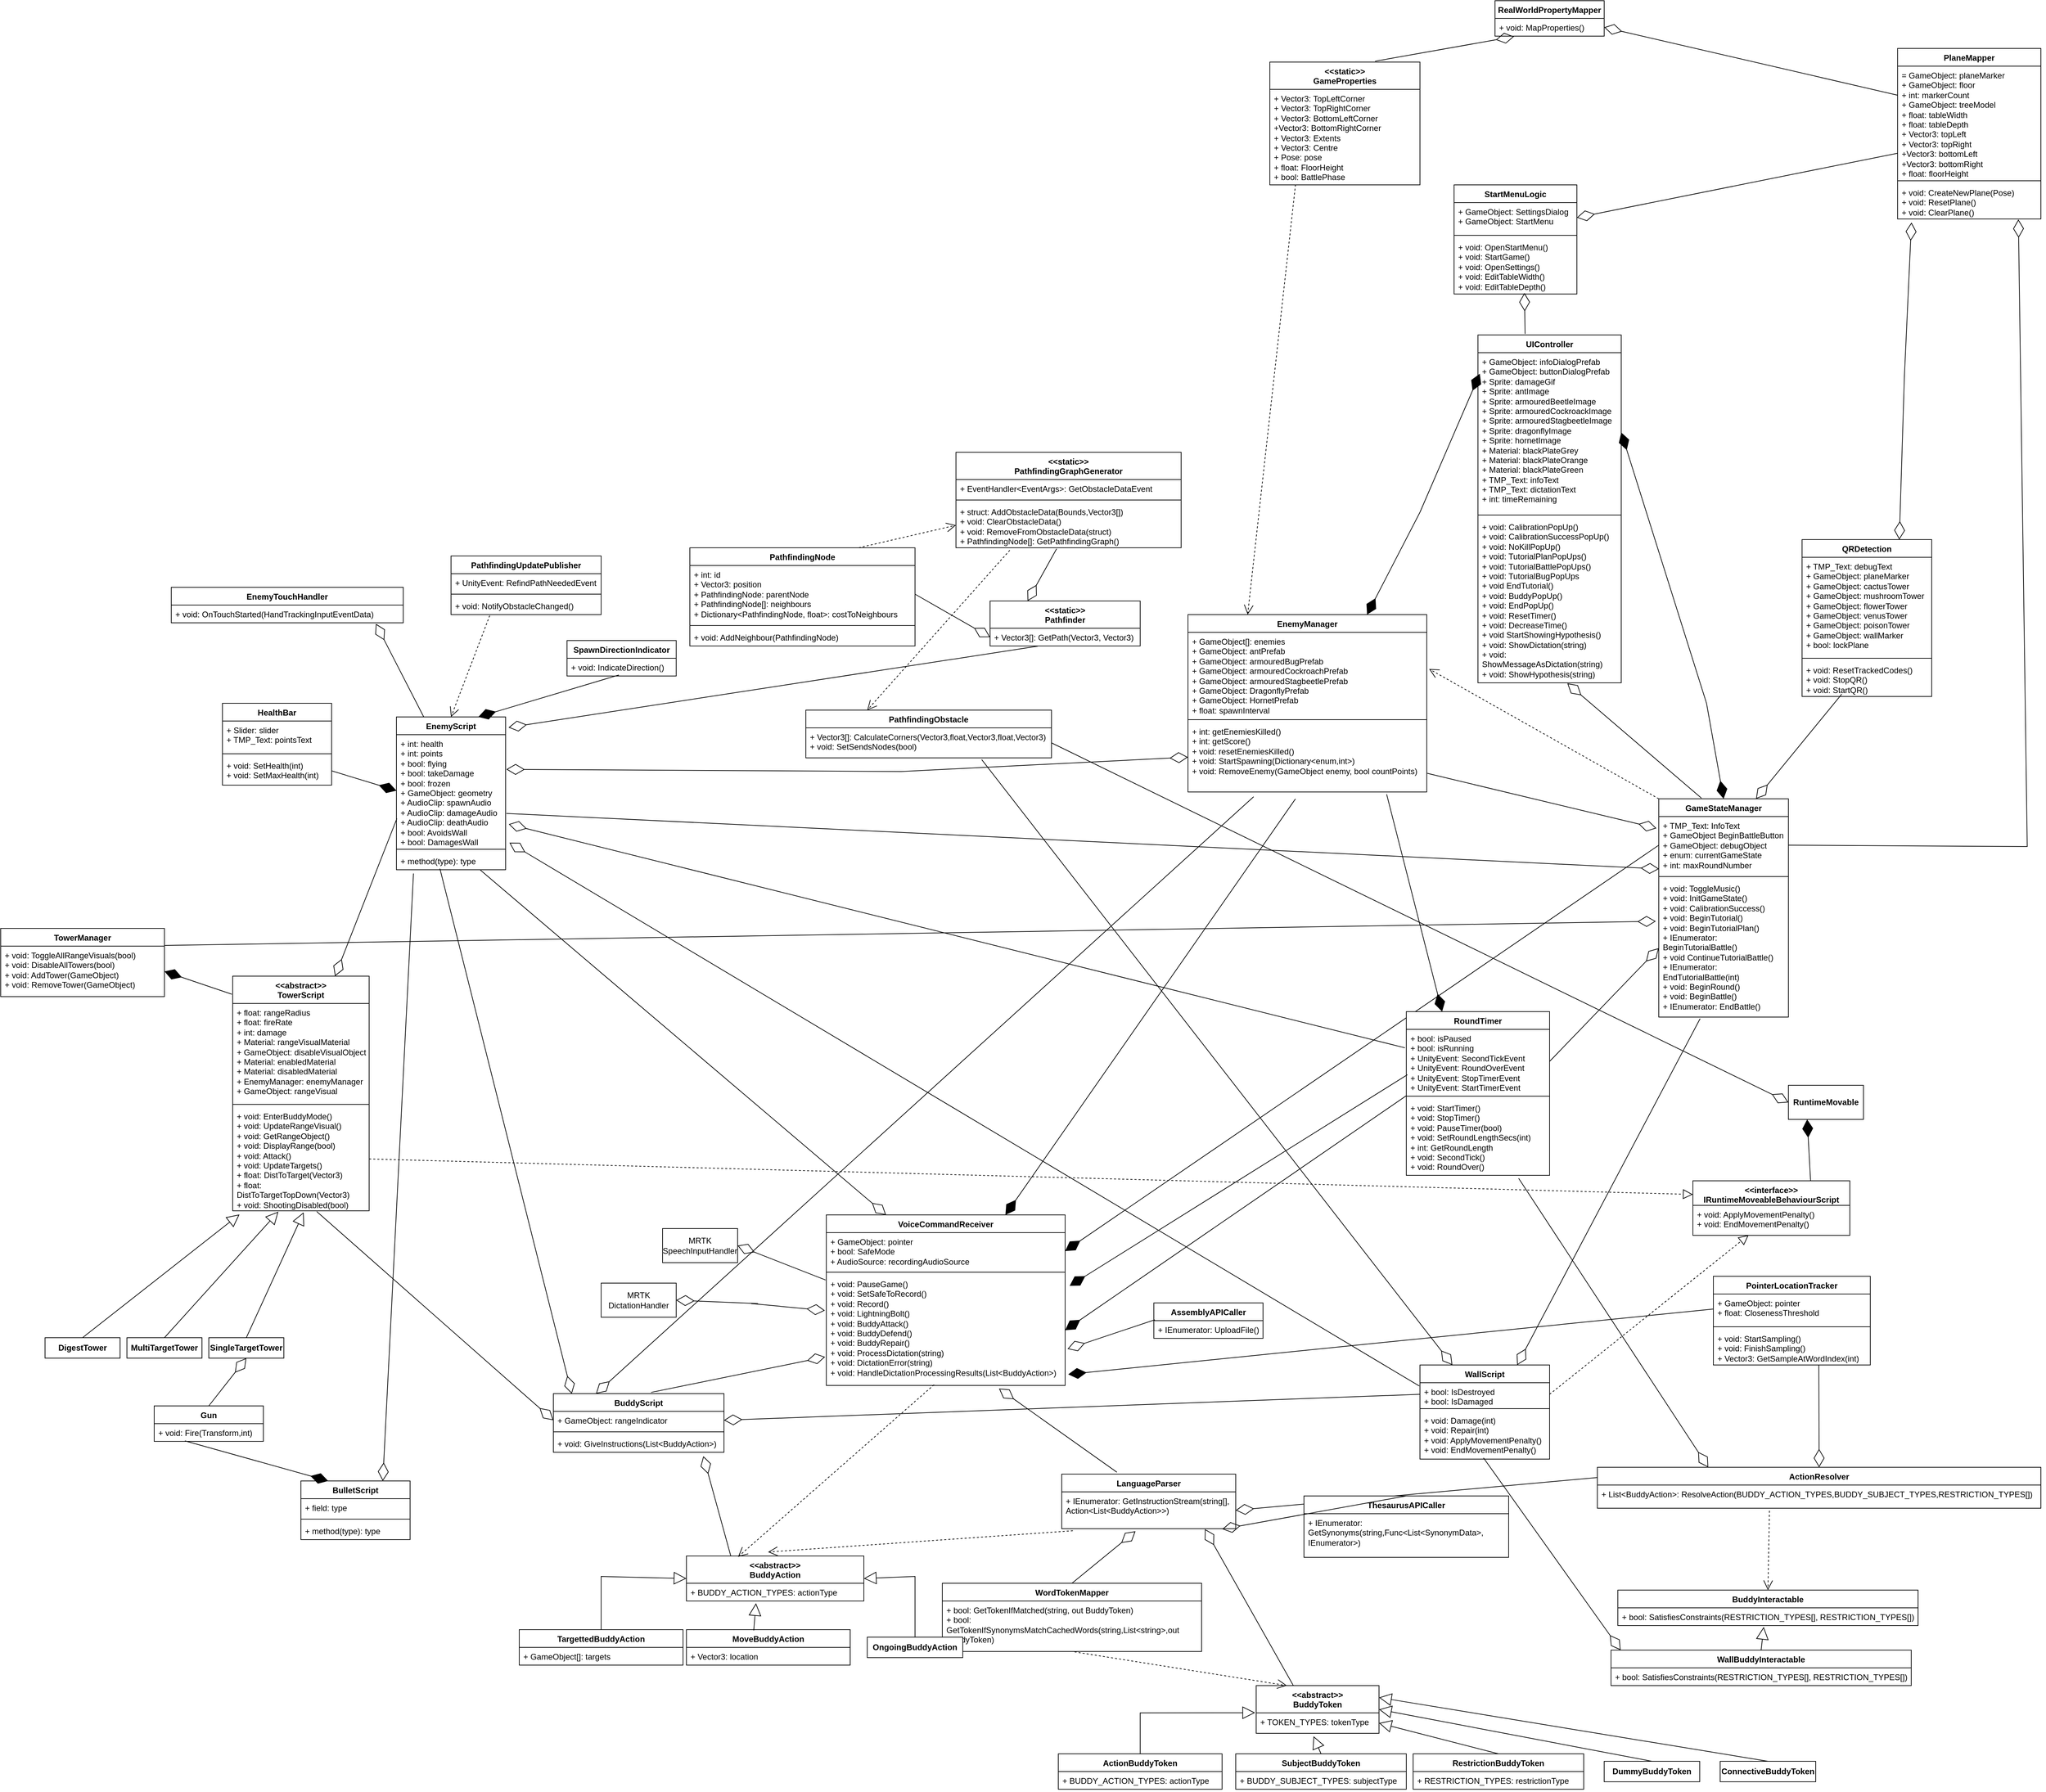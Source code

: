 <mxfile version="21.2.9" type="device">
  <diagram name="Page-1" id="1pV-E_2Uy4pGkwByoitn">
    <mxGraphModel dx="2913" dy="3126" grid="1" gridSize="10" guides="1" tooltips="1" connect="1" arrows="1" fold="1" page="1" pageScale="1" pageWidth="1600" pageHeight="1200" math="0" shadow="0">
      <root>
        <mxCell id="0" />
        <mxCell id="1" parent="0" />
        <mxCell id="saD0JiVZsyz9ZTezh5M6-5" value="VoiceCommandReceiver" style="swimlane;fontStyle=1;align=center;verticalAlign=top;childLayout=stackLayout;horizontal=1;startSize=26;horizontalStack=0;resizeParent=1;resizeParentMax=0;resizeLast=0;collapsible=1;marginBottom=0;whiteSpace=wrap;html=1;" parent="1" vertex="1">
          <mxGeometry x="190" y="570" width="350" height="250" as="geometry" />
        </mxCell>
        <mxCell id="saD0JiVZsyz9ZTezh5M6-6" value="+ GameObject: pointer&lt;br&gt;+ bool: SafeMode&lt;br&gt;+ AudioSource: recordingAudioSource" style="text;strokeColor=none;fillColor=none;align=left;verticalAlign=top;spacingLeft=4;spacingRight=4;overflow=hidden;rotatable=0;points=[[0,0.5],[1,0.5]];portConstraint=eastwest;whiteSpace=wrap;html=1;" parent="saD0JiVZsyz9ZTezh5M6-5" vertex="1">
          <mxGeometry y="26" width="350" height="54" as="geometry" />
        </mxCell>
        <mxCell id="saD0JiVZsyz9ZTezh5M6-7" value="" style="line;strokeWidth=1;fillColor=none;align=left;verticalAlign=middle;spacingTop=-1;spacingLeft=3;spacingRight=3;rotatable=0;labelPosition=right;points=[];portConstraint=eastwest;strokeColor=inherit;" parent="saD0JiVZsyz9ZTezh5M6-5" vertex="1">
          <mxGeometry y="80" width="350" height="8" as="geometry" />
        </mxCell>
        <mxCell id="saD0JiVZsyz9ZTezh5M6-8" value="+ void: PauseGame()&lt;br&gt;+ void: SetSafeToRecord()&lt;br&gt;+ void: Record()&lt;br&gt;+ void: LightningBolt()&lt;br&gt;+ void: BuddyAttack()&lt;br&gt;+ void: BuddyDefend()&lt;br&gt;+ void: BuddyRepair()&lt;br&gt;+ void: ProcessDictation(string)&lt;br&gt;+ void: DictationError(string)&lt;br&gt;+ void: HandleDictationProcessingResults(List&amp;lt;BuddyAction&amp;gt;)" style="text;strokeColor=none;fillColor=none;align=left;verticalAlign=top;spacingLeft=4;spacingRight=4;overflow=hidden;rotatable=0;points=[[0,0.5],[1,0.5]];portConstraint=eastwest;whiteSpace=wrap;html=1;" parent="saD0JiVZsyz9ZTezh5M6-5" vertex="1">
          <mxGeometry y="88" width="350" height="162" as="geometry" />
        </mxCell>
        <mxCell id="saD0JiVZsyz9ZTezh5M6-9" value="MRTK SpeechInputHandler" style="html=1;whiteSpace=wrap;" parent="1" vertex="1">
          <mxGeometry x="-50" y="590" width="110" height="50" as="geometry" />
        </mxCell>
        <mxCell id="saD0JiVZsyz9ZTezh5M6-10" value="MRTK DictationHandler" style="html=1;whiteSpace=wrap;" parent="1" vertex="1">
          <mxGeometry x="-140" y="670" width="110" height="50" as="geometry" />
        </mxCell>
        <mxCell id="saD0JiVZsyz9ZTezh5M6-11" value="" style="endArrow=diamondThin;endFill=0;endSize=24;html=1;rounded=0;entryX=1;entryY=0.5;entryDx=0;entryDy=0;exitX=-0.003;exitY=0.046;exitDx=0;exitDy=0;exitPerimeter=0;" parent="1" source="saD0JiVZsyz9ZTezh5M6-8" target="saD0JiVZsyz9ZTezh5M6-9" edge="1">
          <mxGeometry width="160" relative="1" as="geometry">
            <mxPoint x="380" y="510" as="sourcePoint" />
            <mxPoint x="400" y="420" as="targetPoint" />
          </mxGeometry>
        </mxCell>
        <mxCell id="saD0JiVZsyz9ZTezh5M6-12" value="" style="endArrow=diamondThin;endFill=0;endSize=24;html=1;rounded=0;entryX=1;entryY=0.5;entryDx=0;entryDy=0;" parent="1" target="saD0JiVZsyz9ZTezh5M6-10" edge="1">
          <mxGeometry width="160" relative="1" as="geometry">
            <mxPoint x="90" y="700" as="sourcePoint" />
            <mxPoint x="280" y="640" as="targetPoint" />
          </mxGeometry>
        </mxCell>
        <mxCell id="saD0JiVZsyz9ZTezh5M6-13" value="EnemyManager" style="swimlane;fontStyle=1;align=center;verticalAlign=top;childLayout=stackLayout;horizontal=1;startSize=26;horizontalStack=0;resizeParent=1;resizeParentMax=0;resizeLast=0;collapsible=1;marginBottom=0;whiteSpace=wrap;html=1;" parent="1" vertex="1">
          <mxGeometry x="720" y="-310" width="350" height="260" as="geometry" />
        </mxCell>
        <mxCell id="saD0JiVZsyz9ZTezh5M6-14" value="+ GameObject[]: enemies&lt;br&gt;+ GameObject: antPrefab&lt;br&gt;+ GameObject: armouredBugPrefab&lt;br&gt;+ GameObject: armouredCockroachPrefab&lt;br&gt;+ GameObject: armouredStagbeetlePrefab&lt;br&gt;+ GameObject: DragonflyPrefab&lt;br&gt;+ GameObject: HornetPrefab&lt;br&gt;+ float: spawnInterval" style="text;strokeColor=none;fillColor=none;align=left;verticalAlign=top;spacingLeft=4;spacingRight=4;overflow=hidden;rotatable=0;points=[[0,0.5],[1,0.5]];portConstraint=eastwest;whiteSpace=wrap;html=1;" parent="saD0JiVZsyz9ZTezh5M6-13" vertex="1">
          <mxGeometry y="26" width="350" height="124" as="geometry" />
        </mxCell>
        <mxCell id="saD0JiVZsyz9ZTezh5M6-15" value="" style="line;strokeWidth=1;fillColor=none;align=left;verticalAlign=middle;spacingTop=-1;spacingLeft=3;spacingRight=3;rotatable=0;labelPosition=right;points=[];portConstraint=eastwest;strokeColor=inherit;" parent="saD0JiVZsyz9ZTezh5M6-13" vertex="1">
          <mxGeometry y="150" width="350" height="8" as="geometry" />
        </mxCell>
        <mxCell id="saD0JiVZsyz9ZTezh5M6-16" value="+ int: getEnemiesKilled()&lt;br&gt;+ int: getScore()&lt;br&gt;+ void: resetEnemiesKilled()&lt;br&gt;+ void: StartSpawning(Dictionary&amp;lt;enum,int&amp;gt;)&lt;br&gt;+ void: RemoveEnemy(GameObject enemy, bool countPoints)" style="text;strokeColor=none;fillColor=none;align=left;verticalAlign=top;spacingLeft=4;spacingRight=4;overflow=hidden;rotatable=0;points=[[0,0.5],[1,0.5]];portConstraint=eastwest;whiteSpace=wrap;html=1;" parent="saD0JiVZsyz9ZTezh5M6-13" vertex="1">
          <mxGeometry y="158" width="350" height="102" as="geometry" />
        </mxCell>
        <mxCell id="saD0JiVZsyz9ZTezh5M6-17" value="PointerLocationTracker" style="swimlane;fontStyle=1;align=center;verticalAlign=top;childLayout=stackLayout;horizontal=1;startSize=26;horizontalStack=0;resizeParent=1;resizeParentMax=0;resizeLast=0;collapsible=1;marginBottom=0;whiteSpace=wrap;html=1;" parent="1" vertex="1">
          <mxGeometry x="1490" y="660" width="230" height="130" as="geometry" />
        </mxCell>
        <mxCell id="saD0JiVZsyz9ZTezh5M6-18" value="+ GameObject: pointer&lt;br&gt;+ float: ClosenessThreshold" style="text;strokeColor=none;fillColor=none;align=left;verticalAlign=top;spacingLeft=4;spacingRight=4;overflow=hidden;rotatable=0;points=[[0,0.5],[1,0.5]];portConstraint=eastwest;whiteSpace=wrap;html=1;" parent="saD0JiVZsyz9ZTezh5M6-17" vertex="1">
          <mxGeometry y="26" width="230" height="44" as="geometry" />
        </mxCell>
        <mxCell id="saD0JiVZsyz9ZTezh5M6-19" value="" style="line;strokeWidth=1;fillColor=none;align=left;verticalAlign=middle;spacingTop=-1;spacingLeft=3;spacingRight=3;rotatable=0;labelPosition=right;points=[];portConstraint=eastwest;strokeColor=inherit;" parent="saD0JiVZsyz9ZTezh5M6-17" vertex="1">
          <mxGeometry y="70" width="230" height="8" as="geometry" />
        </mxCell>
        <mxCell id="saD0JiVZsyz9ZTezh5M6-20" value="+ void: StartSampling()&lt;br&gt;+ void: FinishSampling()&lt;br&gt;+ Vector3: GetSampleAtWordIndex(int)" style="text;strokeColor=none;fillColor=none;align=left;verticalAlign=top;spacingLeft=4;spacingRight=4;overflow=hidden;rotatable=0;points=[[0,0.5],[1,0.5]];portConstraint=eastwest;whiteSpace=wrap;html=1;" parent="saD0JiVZsyz9ZTezh5M6-17" vertex="1">
          <mxGeometry y="78" width="230" height="52" as="geometry" />
        </mxCell>
        <mxCell id="saD0JiVZsyz9ZTezh5M6-25" value="GameStateManager" style="swimlane;fontStyle=1;align=center;verticalAlign=top;childLayout=stackLayout;horizontal=1;startSize=26;horizontalStack=0;resizeParent=1;resizeParentMax=0;resizeLast=0;collapsible=1;marginBottom=0;whiteSpace=wrap;html=1;" parent="1" vertex="1">
          <mxGeometry x="1410" y="-40" width="190" height="320" as="geometry" />
        </mxCell>
        <mxCell id="saD0JiVZsyz9ZTezh5M6-26" value="+ TMP_Text: InfoText&lt;br&gt;+ GameObject BeginBattleButton&lt;br&gt;+ GameObject: debugObject&lt;br&gt;+ enum: currentGameState&lt;br&gt;+ int: maxRoundNumber" style="text;strokeColor=none;fillColor=none;align=left;verticalAlign=top;spacingLeft=4;spacingRight=4;overflow=hidden;rotatable=0;points=[[0,0.5],[1,0.5]];portConstraint=eastwest;whiteSpace=wrap;html=1;" parent="saD0JiVZsyz9ZTezh5M6-25" vertex="1">
          <mxGeometry y="26" width="190" height="84" as="geometry" />
        </mxCell>
        <mxCell id="saD0JiVZsyz9ZTezh5M6-27" value="" style="line;strokeWidth=1;fillColor=none;align=left;verticalAlign=middle;spacingTop=-1;spacingLeft=3;spacingRight=3;rotatable=0;labelPosition=right;points=[];portConstraint=eastwest;strokeColor=inherit;" parent="saD0JiVZsyz9ZTezh5M6-25" vertex="1">
          <mxGeometry y="110" width="190" height="8" as="geometry" />
        </mxCell>
        <mxCell id="saD0JiVZsyz9ZTezh5M6-28" value="+ void: ToggleMusic()&lt;br&gt;+ void: InitGameState()&lt;br&gt;+ void: CalibrationSuccess()&lt;br&gt;+ void: BeginTutorial()&lt;br&gt;+ void: BeginTutorialPlan()&lt;br&gt;+ IEnumerator: BeginTutorialBattle()&lt;br&gt;+ void ContinueTutorialBattle()&lt;br&gt;+ IEnumerator: EndTutorialBattle(int)&lt;br&gt;+ void: BeginRound()&lt;br&gt;+ void: BeginBattle()&lt;br&gt;+ IEnumerator: EndBattle()" style="text;strokeColor=none;fillColor=none;align=left;verticalAlign=top;spacingLeft=4;spacingRight=4;overflow=hidden;rotatable=0;points=[[0,0.5],[1,0.5]];portConstraint=eastwest;whiteSpace=wrap;html=1;" parent="saD0JiVZsyz9ZTezh5M6-25" vertex="1">
          <mxGeometry y="118" width="190" height="202" as="geometry" />
        </mxCell>
        <mxCell id="saD0JiVZsyz9ZTezh5M6-32" value="" style="endArrow=diamondThin;endFill=1;endSize=24;html=1;rounded=0;exitX=0.45;exitY=1.1;exitDx=0;exitDy=0;exitPerimeter=0;entryX=0.75;entryY=0;entryDx=0;entryDy=0;" parent="1" source="saD0JiVZsyz9ZTezh5M6-16" target="saD0JiVZsyz9ZTezh5M6-5" edge="1">
          <mxGeometry width="160" relative="1" as="geometry">
            <mxPoint x="310" y="250" as="sourcePoint" />
            <mxPoint x="440" y="320" as="targetPoint" />
          </mxGeometry>
        </mxCell>
        <mxCell id="saD0JiVZsyz9ZTezh5M6-33" value="" style="endArrow=diamondThin;endFill=1;endSize=24;html=1;rounded=0;entryX=1.013;entryY=0.9;entryDx=0;entryDy=0;entryPerimeter=0;exitX=0;exitY=0.5;exitDx=0;exitDy=0;" parent="1" source="saD0JiVZsyz9ZTezh5M6-18" target="saD0JiVZsyz9ZTezh5M6-8" edge="1">
          <mxGeometry width="160" relative="1" as="geometry">
            <mxPoint x="450" y="210" as="sourcePoint" />
            <mxPoint x="610" y="210" as="targetPoint" />
          </mxGeometry>
        </mxCell>
        <mxCell id="saD0JiVZsyz9ZTezh5M6-34" value="" style="endArrow=diamondThin;endFill=1;endSize=24;html=1;rounded=0;entryX=1.019;entryY=0.099;entryDx=0;entryDy=0;entryPerimeter=0;exitX=0.008;exitY=0.707;exitDx=0;exitDy=0;exitPerimeter=0;" parent="1" source="saD0JiVZsyz9ZTezh5M6-38" target="saD0JiVZsyz9ZTezh5M6-8" edge="1">
          <mxGeometry width="160" relative="1" as="geometry">
            <mxPoint x="460" y="290" as="sourcePoint" />
            <mxPoint x="620" y="290" as="targetPoint" />
          </mxGeometry>
        </mxCell>
        <mxCell id="saD0JiVZsyz9ZTezh5M6-35" value="" style="endArrow=diamondThin;endFill=1;endSize=24;html=1;rounded=0;exitX=0;exitY=0.5;exitDx=0;exitDy=0;entryX=1;entryY=0.5;entryDx=0;entryDy=0;" parent="1" source="saD0JiVZsyz9ZTezh5M6-26" target="saD0JiVZsyz9ZTezh5M6-6" edge="1">
          <mxGeometry width="160" relative="1" as="geometry">
            <mxPoint x="460" y="290" as="sourcePoint" />
            <mxPoint x="620" y="290" as="targetPoint" />
          </mxGeometry>
        </mxCell>
        <mxCell id="saD0JiVZsyz9ZTezh5M6-36" value="" style="endArrow=diamondThin;endFill=0;endSize=24;html=1;rounded=0;entryX=-0.006;entryY=0.322;entryDx=0;entryDy=0;entryPerimeter=0;" parent="1" target="saD0JiVZsyz9ZTezh5M6-8" edge="1">
          <mxGeometry width="160" relative="1" as="geometry">
            <mxPoint x="80" y="700" as="sourcePoint" />
            <mxPoint x="410" y="560" as="targetPoint" />
          </mxGeometry>
        </mxCell>
        <mxCell id="saD0JiVZsyz9ZTezh5M6-41" value="" style="endArrow=diamondThin;endFill=1;endSize=24;html=1;rounded=0;exitX=-0.002;exitY=1.038;exitDx=0;exitDy=0;exitPerimeter=0;entryX=1;entryY=0.5;entryDx=0;entryDy=0;" parent="1" source="saD0JiVZsyz9ZTezh5M6-38" target="saD0JiVZsyz9ZTezh5M6-8" edge="1">
          <mxGeometry width="160" relative="1" as="geometry">
            <mxPoint x="820" y="540" as="sourcePoint" />
            <mxPoint x="980" y="540" as="targetPoint" />
          </mxGeometry>
        </mxCell>
        <mxCell id="saD0JiVZsyz9ZTezh5M6-42" value="AssemblyAPICaller" style="swimlane;fontStyle=1;align=center;verticalAlign=top;childLayout=stackLayout;horizontal=1;startSize=26;horizontalStack=0;resizeParent=1;resizeParentMax=0;resizeLast=0;collapsible=1;marginBottom=0;whiteSpace=wrap;html=1;" parent="1" vertex="1">
          <mxGeometry x="670" y="699" width="160" height="52" as="geometry" />
        </mxCell>
        <mxCell id="saD0JiVZsyz9ZTezh5M6-45" value="+ IEnumerator: UploadFile()" style="text;strokeColor=none;fillColor=none;align=left;verticalAlign=top;spacingLeft=4;spacingRight=4;overflow=hidden;rotatable=0;points=[[0,0.5],[1,0.5]];portConstraint=eastwest;whiteSpace=wrap;html=1;" parent="saD0JiVZsyz9ZTezh5M6-42" vertex="1">
          <mxGeometry y="26" width="160" height="26" as="geometry" />
        </mxCell>
        <mxCell id="saD0JiVZsyz9ZTezh5M6-46" value="" style="endArrow=diamondThin;endFill=0;endSize=24;html=1;rounded=0;entryX=1.01;entryY=0.67;entryDx=0;entryDy=0;entryPerimeter=0;exitX=0.009;exitY=-0.049;exitDx=0;exitDy=0;exitPerimeter=0;" parent="1" source="saD0JiVZsyz9ZTezh5M6-45" target="saD0JiVZsyz9ZTezh5M6-8" edge="1">
          <mxGeometry width="160" relative="1" as="geometry">
            <mxPoint x="850.48" y="768.594" as="sourcePoint" />
            <mxPoint x="770" y="806" as="targetPoint" />
          </mxGeometry>
        </mxCell>
        <mxCell id="saD0JiVZsyz9ZTezh5M6-47" value="EnemyScript" style="swimlane;fontStyle=1;align=center;verticalAlign=top;childLayout=stackLayout;horizontal=1;startSize=26;horizontalStack=0;resizeParent=1;resizeParentMax=0;resizeLast=0;collapsible=1;marginBottom=0;whiteSpace=wrap;html=1;" parent="1" vertex="1">
          <mxGeometry x="-440" y="-160" width="160" height="224" as="geometry" />
        </mxCell>
        <mxCell id="saD0JiVZsyz9ZTezh5M6-48" value="+ int: health&lt;br&gt;+ int: points&lt;br&gt;+ bool: flying&lt;br&gt;+ bool: takeDamage&lt;br&gt;+ bool: frozen&lt;br&gt;+ GameObject: geometry&lt;br&gt;+ AudioClip: spawnAudio&lt;br&gt;+ AudioClip: damageAudio&lt;br&gt;+ AudioClip: deathAudio&lt;br&gt;+ bool: AvoidsWall&lt;br&gt;+ bool: DamagesWall" style="text;strokeColor=none;fillColor=none;align=left;verticalAlign=top;spacingLeft=4;spacingRight=4;overflow=hidden;rotatable=0;points=[[0,0.5],[1,0.5]];portConstraint=eastwest;whiteSpace=wrap;html=1;" parent="saD0JiVZsyz9ZTezh5M6-47" vertex="1">
          <mxGeometry y="26" width="160" height="164" as="geometry" />
        </mxCell>
        <mxCell id="saD0JiVZsyz9ZTezh5M6-49" value="" style="line;strokeWidth=1;fillColor=none;align=left;verticalAlign=middle;spacingTop=-1;spacingLeft=3;spacingRight=3;rotatable=0;labelPosition=right;points=[];portConstraint=eastwest;strokeColor=inherit;" parent="saD0JiVZsyz9ZTezh5M6-47" vertex="1">
          <mxGeometry y="190" width="160" height="8" as="geometry" />
        </mxCell>
        <mxCell id="saD0JiVZsyz9ZTezh5M6-50" value="+ method(type): type" style="text;strokeColor=none;fillColor=none;align=left;verticalAlign=top;spacingLeft=4;spacingRight=4;overflow=hidden;rotatable=0;points=[[0,0.5],[1,0.5]];portConstraint=eastwest;whiteSpace=wrap;html=1;" parent="saD0JiVZsyz9ZTezh5M6-47" vertex="1">
          <mxGeometry y="198" width="160" height="26" as="geometry" />
        </mxCell>
        <mxCell id="saD0JiVZsyz9ZTezh5M6-51" value="" style="endArrow=diamondThin;endFill=0;endSize=24;html=1;rounded=0;exitX=0.769;exitY=1.021;exitDx=0;exitDy=0;entryX=0.25;entryY=0;entryDx=0;entryDy=0;exitPerimeter=0;" parent="1" source="saD0JiVZsyz9ZTezh5M6-50" target="saD0JiVZsyz9ZTezh5M6-5" edge="1">
          <mxGeometry width="160" relative="1" as="geometry">
            <mxPoint x="40" y="430" as="sourcePoint" />
            <mxPoint x="200" y="430" as="targetPoint" />
          </mxGeometry>
        </mxCell>
        <mxCell id="saD0JiVZsyz9ZTezh5M6-52" value="BuddyScript" style="swimlane;fontStyle=1;align=center;verticalAlign=top;childLayout=stackLayout;horizontal=1;startSize=26;horizontalStack=0;resizeParent=1;resizeParentMax=0;resizeLast=0;collapsible=1;marginBottom=0;whiteSpace=wrap;html=1;" parent="1" vertex="1">
          <mxGeometry x="-210" y="832" width="250" height="86" as="geometry" />
        </mxCell>
        <mxCell id="saD0JiVZsyz9ZTezh5M6-53" value="+ GameObject: rangeIndicator" style="text;strokeColor=none;fillColor=none;align=left;verticalAlign=top;spacingLeft=4;spacingRight=4;overflow=hidden;rotatable=0;points=[[0,0.5],[1,0.5]];portConstraint=eastwest;whiteSpace=wrap;html=1;" parent="saD0JiVZsyz9ZTezh5M6-52" vertex="1">
          <mxGeometry y="26" width="250" height="26" as="geometry" />
        </mxCell>
        <mxCell id="saD0JiVZsyz9ZTezh5M6-54" value="" style="line;strokeWidth=1;fillColor=none;align=left;verticalAlign=middle;spacingTop=-1;spacingLeft=3;spacingRight=3;rotatable=0;labelPosition=right;points=[];portConstraint=eastwest;strokeColor=inherit;" parent="saD0JiVZsyz9ZTezh5M6-52" vertex="1">
          <mxGeometry y="52" width="250" height="8" as="geometry" />
        </mxCell>
        <mxCell id="saD0JiVZsyz9ZTezh5M6-55" value="+ void: GiveInstructions(List&amp;lt;BuddyAction&amp;gt;)" style="text;strokeColor=none;fillColor=none;align=left;verticalAlign=top;spacingLeft=4;spacingRight=4;overflow=hidden;rotatable=0;points=[[0,0.5],[1,0.5]];portConstraint=eastwest;whiteSpace=wrap;html=1;" parent="saD0JiVZsyz9ZTezh5M6-52" vertex="1">
          <mxGeometry y="60" width="250" height="26" as="geometry" />
        </mxCell>
        <mxCell id="saD0JiVZsyz9ZTezh5M6-56" value="" style="endArrow=diamondThin;endFill=0;endSize=24;html=1;rounded=0;entryX=-0.005;entryY=0.742;entryDx=0;entryDy=0;entryPerimeter=0;exitX=0.573;exitY=-0.021;exitDx=0;exitDy=0;exitPerimeter=0;" parent="1" source="saD0JiVZsyz9ZTezh5M6-52" target="saD0JiVZsyz9ZTezh5M6-8" edge="1">
          <mxGeometry width="160" relative="1" as="geometry">
            <mxPoint x="530" y="806" as="sourcePoint" />
            <mxPoint x="690" y="806" as="targetPoint" />
          </mxGeometry>
        </mxCell>
        <mxCell id="saD0JiVZsyz9ZTezh5M6-57" value="LanguageParser" style="swimlane;fontStyle=1;align=center;verticalAlign=top;childLayout=stackLayout;horizontal=1;startSize=26;horizontalStack=0;resizeParent=1;resizeParentMax=0;resizeLast=0;collapsible=1;marginBottom=0;whiteSpace=wrap;html=1;" parent="1" vertex="1">
          <mxGeometry x="535" y="950" width="255" height="80" as="geometry" />
        </mxCell>
        <mxCell id="saD0JiVZsyz9ZTezh5M6-60" value="+ IEnumerator: GetInstructionStream(string[], Action&amp;lt;List&amp;lt;BuddyAction&amp;gt;&amp;gt;)" style="text;strokeColor=none;fillColor=none;align=left;verticalAlign=top;spacingLeft=4;spacingRight=4;overflow=hidden;rotatable=0;points=[[0,0.5],[1,0.5]];portConstraint=eastwest;whiteSpace=wrap;html=1;" parent="saD0JiVZsyz9ZTezh5M6-57" vertex="1">
          <mxGeometry y="26" width="255" height="54" as="geometry" />
        </mxCell>
        <mxCell id="saD0JiVZsyz9ZTezh5M6-61" value="" style="endArrow=diamondThin;endFill=0;endSize=24;html=1;rounded=0;entryX=0.723;entryY=1.028;entryDx=0;entryDy=0;entryPerimeter=0;exitX=0.317;exitY=-0.035;exitDx=0;exitDy=0;exitPerimeter=0;" parent="1" source="saD0JiVZsyz9ZTezh5M6-57" target="saD0JiVZsyz9ZTezh5M6-8" edge="1">
          <mxGeometry width="160" relative="1" as="geometry">
            <mxPoint x="510" y="710" as="sourcePoint" />
            <mxPoint x="670" y="710" as="targetPoint" />
          </mxGeometry>
        </mxCell>
        <mxCell id="saD0JiVZsyz9ZTezh5M6-62" value="&amp;lt;&amp;lt;abstract&amp;gt;&amp;gt;&lt;br&gt;BuddyAction" style="swimlane;fontStyle=1;align=center;verticalAlign=top;childLayout=stackLayout;horizontal=1;startSize=40;horizontalStack=0;resizeParent=1;resizeParentMax=0;resizeLast=0;collapsible=1;marginBottom=0;whiteSpace=wrap;html=1;" parent="1" vertex="1">
          <mxGeometry x="-15" y="1070" width="260" height="66" as="geometry" />
        </mxCell>
        <mxCell id="saD0JiVZsyz9ZTezh5M6-63" value="+ BUDDY_ACTION_TYPES: actionType" style="text;strokeColor=none;fillColor=none;align=left;verticalAlign=top;spacingLeft=4;spacingRight=4;overflow=hidden;rotatable=0;points=[[0,0.5],[1,0.5]];portConstraint=eastwest;whiteSpace=wrap;html=1;" parent="saD0JiVZsyz9ZTezh5M6-62" vertex="1">
          <mxGeometry y="40" width="260" height="26" as="geometry" />
        </mxCell>
        <mxCell id="saD0JiVZsyz9ZTezh5M6-71" value="WordTokenMapper" style="swimlane;fontStyle=1;align=center;verticalAlign=top;childLayout=stackLayout;horizontal=1;startSize=26;horizontalStack=0;resizeParent=1;resizeParentMax=0;resizeLast=0;collapsible=1;marginBottom=0;whiteSpace=wrap;html=1;" parent="1" vertex="1">
          <mxGeometry x="360" y="1110" width="380" height="100" as="geometry" />
        </mxCell>
        <mxCell id="saD0JiVZsyz9ZTezh5M6-74" value="+ bool: GetTokenIfMatched(string, out BuddyToken)&lt;br&gt;+ bool: GetTokenIfSynonymsMatchCachedWords(string,List&amp;lt;string&amp;gt;,out BuddyToken)" style="text;strokeColor=none;fillColor=none;align=left;verticalAlign=top;spacingLeft=4;spacingRight=4;overflow=hidden;rotatable=0;points=[[0,0.5],[1,0.5]];portConstraint=eastwest;whiteSpace=wrap;html=1;" parent="saD0JiVZsyz9ZTezh5M6-71" vertex="1">
          <mxGeometry y="26" width="380" height="74" as="geometry" />
        </mxCell>
        <mxCell id="saD0JiVZsyz9ZTezh5M6-75" value="ActionResolver" style="swimlane;fontStyle=1;align=center;verticalAlign=top;childLayout=stackLayout;horizontal=1;startSize=26;horizontalStack=0;resizeParent=1;resizeParentMax=0;resizeLast=0;collapsible=1;marginBottom=0;whiteSpace=wrap;html=1;" parent="1" vertex="1">
          <mxGeometry x="1320" y="940" width="650" height="60" as="geometry" />
        </mxCell>
        <mxCell id="saD0JiVZsyz9ZTezh5M6-78" value="+ List&amp;lt;BuddyAction&amp;gt;: ResolveAction(BUDDY_ACTION_TYPES,BUDDY_SUBJECT_TYPES,RESTRICTION_TYPES[])" style="text;strokeColor=none;fillColor=none;align=left;verticalAlign=top;spacingLeft=4;spacingRight=4;overflow=hidden;rotatable=0;points=[[0,0.5],[1,0.5]];portConstraint=eastwest;whiteSpace=wrap;html=1;" parent="saD0JiVZsyz9ZTezh5M6-75" vertex="1">
          <mxGeometry y="26" width="650" height="34" as="geometry" />
        </mxCell>
        <mxCell id="saD0JiVZsyz9ZTezh5M6-79" value="" style="endArrow=diamondThin;endFill=0;endSize=24;html=1;rounded=0;entryX=0.424;entryY=1.07;entryDx=0;entryDy=0;entryPerimeter=0;exitX=0.5;exitY=0;exitDx=0;exitDy=0;" parent="1" source="saD0JiVZsyz9ZTezh5M6-71" target="saD0JiVZsyz9ZTezh5M6-60" edge="1">
          <mxGeometry width="160" relative="1" as="geometry">
            <mxPoint x="700" y="910" as="sourcePoint" />
            <mxPoint x="660" y="980" as="targetPoint" />
          </mxGeometry>
        </mxCell>
        <mxCell id="saD0JiVZsyz9ZTezh5M6-80" value="" style="endArrow=diamondThin;endFill=0;endSize=24;html=1;rounded=0;entryX=1;entryY=0.5;entryDx=0;entryDy=0;exitX=0;exitY=0.25;exitDx=0;exitDy=0;" parent="1" source="saD0JiVZsyz9ZTezh5M6-75" target="saD0JiVZsyz9ZTezh5M6-60" edge="1">
          <mxGeometry width="160" relative="1" as="geometry">
            <mxPoint x="550" y="830" as="sourcePoint" />
            <mxPoint x="710" y="830" as="targetPoint" />
          </mxGeometry>
        </mxCell>
        <mxCell id="saD0JiVZsyz9ZTezh5M6-85" value="&amp;lt;&amp;lt;abstract&amp;gt;&amp;gt;&lt;br&gt;BuddyToken" style="swimlane;fontStyle=1;align=center;verticalAlign=top;childLayout=stackLayout;horizontal=1;startSize=40;horizontalStack=0;resizeParent=1;resizeParentMax=0;resizeLast=0;collapsible=1;marginBottom=0;whiteSpace=wrap;html=1;" parent="1" vertex="1">
          <mxGeometry x="820" y="1260" width="180" height="70" as="geometry" />
        </mxCell>
        <mxCell id="saD0JiVZsyz9ZTezh5M6-86" value="+ TOKEN_TYPES: tokenType" style="text;strokeColor=none;fillColor=none;align=left;verticalAlign=top;spacingLeft=4;spacingRight=4;overflow=hidden;rotatable=0;points=[[0,0.5],[1,0.5]];portConstraint=eastwest;whiteSpace=wrap;html=1;" parent="saD0JiVZsyz9ZTezh5M6-85" vertex="1">
          <mxGeometry y="40" width="180" height="30" as="geometry" />
        </mxCell>
        <mxCell id="saD0JiVZsyz9ZTezh5M6-89" value="" style="endArrow=diamondThin;endFill=0;endSize=24;html=1;rounded=0;entryX=0.823;entryY=1.011;entryDx=0;entryDy=0;entryPerimeter=0;exitX=0.303;exitY=0.002;exitDx=0;exitDy=0;exitPerimeter=0;" parent="1" source="saD0JiVZsyz9ZTezh5M6-85" target="saD0JiVZsyz9ZTezh5M6-60" edge="1">
          <mxGeometry width="160" relative="1" as="geometry">
            <mxPoint x="550" y="830" as="sourcePoint" />
            <mxPoint x="710" y="830" as="targetPoint" />
          </mxGeometry>
        </mxCell>
        <mxCell id="saD0JiVZsyz9ZTezh5M6-90" value="ThesaurusAPICaller" style="swimlane;fontStyle=1;align=center;verticalAlign=top;childLayout=stackLayout;horizontal=1;startSize=26;horizontalStack=0;resizeParent=1;resizeParentMax=0;resizeLast=0;collapsible=1;marginBottom=0;whiteSpace=wrap;html=1;" parent="1" vertex="1">
          <mxGeometry x="890" y="982" width="300" height="90" as="geometry" />
        </mxCell>
        <mxCell id="saD0JiVZsyz9ZTezh5M6-93" value="+ IEnumerator: GetSynonyms(string,Func&amp;lt;List&amp;lt;SynonymData&amp;gt;, IEnumerator&amp;gt;)" style="text;strokeColor=none;fillColor=none;align=left;verticalAlign=top;spacingLeft=4;spacingRight=4;overflow=hidden;rotatable=0;points=[[0,0.5],[1,0.5]];portConstraint=eastwest;whiteSpace=wrap;html=1;" parent="saD0JiVZsyz9ZTezh5M6-90" vertex="1">
          <mxGeometry y="26" width="300" height="64" as="geometry" />
        </mxCell>
        <mxCell id="saD0JiVZsyz9ZTezh5M6-94" value="" style="endArrow=open;endSize=12;dashed=1;html=1;rounded=0;exitX=0.064;exitY=1.056;exitDx=0;exitDy=0;exitPerimeter=0;entryX=0.46;entryY=-0.088;entryDx=0;entryDy=0;entryPerimeter=0;" parent="1" source="saD0JiVZsyz9ZTezh5M6-60" target="saD0JiVZsyz9ZTezh5M6-62" edge="1">
          <mxGeometry width="160" relative="1" as="geometry">
            <mxPoint x="500" y="980" as="sourcePoint" />
            <mxPoint x="660" y="980" as="targetPoint" />
          </mxGeometry>
        </mxCell>
        <mxCell id="saD0JiVZsyz9ZTezh5M6-95" value="ActionBuddyToken" style="swimlane;fontStyle=1;align=center;verticalAlign=top;childLayout=stackLayout;horizontal=1;startSize=26;horizontalStack=0;resizeParent=1;resizeParentMax=0;resizeLast=0;collapsible=1;marginBottom=0;whiteSpace=wrap;html=1;" parent="1" vertex="1">
          <mxGeometry x="530" y="1360" width="240" height="52" as="geometry" />
        </mxCell>
        <mxCell id="saD0JiVZsyz9ZTezh5M6-96" value="+ BUDDY_ACTION_TYPES: actionType" style="text;strokeColor=none;fillColor=none;align=left;verticalAlign=top;spacingLeft=4;spacingRight=4;overflow=hidden;rotatable=0;points=[[0,0.5],[1,0.5]];portConstraint=eastwest;whiteSpace=wrap;html=1;" parent="saD0JiVZsyz9ZTezh5M6-95" vertex="1">
          <mxGeometry y="26" width="240" height="26" as="geometry" />
        </mxCell>
        <mxCell id="saD0JiVZsyz9ZTezh5M6-97" value="SubjectBuddyToken" style="swimlane;fontStyle=1;align=center;verticalAlign=top;childLayout=stackLayout;horizontal=1;startSize=26;horizontalStack=0;resizeParent=1;resizeParentMax=0;resizeLast=0;collapsible=1;marginBottom=0;whiteSpace=wrap;html=1;" parent="1" vertex="1">
          <mxGeometry x="790" y="1360" width="250" height="52" as="geometry" />
        </mxCell>
        <mxCell id="saD0JiVZsyz9ZTezh5M6-98" value="+ BUDDY_SUBJECT_TYPES: subjectType" style="text;strokeColor=none;fillColor=none;align=left;verticalAlign=top;spacingLeft=4;spacingRight=4;overflow=hidden;rotatable=0;points=[[0,0.5],[1,0.5]];portConstraint=eastwest;whiteSpace=wrap;html=1;" parent="saD0JiVZsyz9ZTezh5M6-97" vertex="1">
          <mxGeometry y="26" width="250" height="26" as="geometry" />
        </mxCell>
        <mxCell id="saD0JiVZsyz9ZTezh5M6-99" value="RestrictionBuddyToken" style="swimlane;fontStyle=1;align=center;verticalAlign=top;childLayout=stackLayout;horizontal=1;startSize=26;horizontalStack=0;resizeParent=1;resizeParentMax=0;resizeLast=0;collapsible=1;marginBottom=0;whiteSpace=wrap;html=1;" parent="1" vertex="1">
          <mxGeometry x="1050" y="1360" width="250" height="52" as="geometry" />
        </mxCell>
        <mxCell id="saD0JiVZsyz9ZTezh5M6-100" value="+ RESTRICTION_TYPES: restrictionType" style="text;strokeColor=none;fillColor=none;align=left;verticalAlign=top;spacingLeft=4;spacingRight=4;overflow=hidden;rotatable=0;points=[[0,0.5],[1,0.5]];portConstraint=eastwest;whiteSpace=wrap;html=1;" parent="saD0JiVZsyz9ZTezh5M6-99" vertex="1">
          <mxGeometry y="26" width="250" height="26" as="geometry" />
        </mxCell>
        <mxCell id="saD0JiVZsyz9ZTezh5M6-104" value="" style="endArrow=block;endSize=16;endFill=0;html=1;rounded=0;exitX=0.5;exitY=0;exitDx=0;exitDy=0;entryX=-0.009;entryY=-0.007;entryDx=0;entryDy=0;entryPerimeter=0;" parent="1" source="saD0JiVZsyz9ZTezh5M6-95" target="saD0JiVZsyz9ZTezh5M6-86" edge="1">
          <mxGeometry width="160" relative="1" as="geometry">
            <mxPoint x="570" y="1320" as="sourcePoint" />
            <mxPoint x="640" y="1310" as="targetPoint" />
            <Array as="points">
              <mxPoint x="650" y="1300" />
            </Array>
          </mxGeometry>
        </mxCell>
        <mxCell id="saD0JiVZsyz9ZTezh5M6-105" value="" style="endArrow=open;endSize=12;dashed=1;html=1;rounded=0;exitX=0.451;exitY=0.994;exitDx=0;exitDy=0;exitPerimeter=0;entryX=0.291;entryY=0.019;entryDx=0;entryDy=0;entryPerimeter=0;" parent="1" source="saD0JiVZsyz9ZTezh5M6-8" target="saD0JiVZsyz9ZTezh5M6-62" edge="1">
          <mxGeometry width="160" relative="1" as="geometry">
            <mxPoint x="571" y="912" as="sourcePoint" />
            <mxPoint x="570" y="1094" as="targetPoint" />
          </mxGeometry>
        </mxCell>
        <mxCell id="saD0JiVZsyz9ZTezh5M6-107" value="" style="endArrow=block;endSize=16;endFill=0;html=1;rounded=0;exitX=0.5;exitY=0;exitDx=0;exitDy=0;entryX=0.467;entryY=1.14;entryDx=0;entryDy=0;entryPerimeter=0;" parent="1" source="saD0JiVZsyz9ZTezh5M6-97" target="saD0JiVZsyz9ZTezh5M6-86" edge="1">
          <mxGeometry width="160" relative="1" as="geometry">
            <mxPoint x="610" y="1290" as="sourcePoint" />
            <mxPoint x="770" y="1290" as="targetPoint" />
          </mxGeometry>
        </mxCell>
        <mxCell id="saD0JiVZsyz9ZTezh5M6-108" value="MoveBuddyAction" style="swimlane;fontStyle=1;align=center;verticalAlign=top;childLayout=stackLayout;horizontal=1;startSize=26;horizontalStack=0;resizeParent=1;resizeParentMax=0;resizeLast=0;collapsible=1;marginBottom=0;whiteSpace=wrap;html=1;" parent="1" vertex="1">
          <mxGeometry x="-15" y="1178" width="240" height="52" as="geometry" />
        </mxCell>
        <mxCell id="saD0JiVZsyz9ZTezh5M6-109" value="+ Vector3: location" style="text;strokeColor=none;fillColor=none;align=left;verticalAlign=top;spacingLeft=4;spacingRight=4;overflow=hidden;rotatable=0;points=[[0,0.5],[1,0.5]];portConstraint=eastwest;whiteSpace=wrap;html=1;" parent="saD0JiVZsyz9ZTezh5M6-108" vertex="1">
          <mxGeometry y="26" width="240" height="26" as="geometry" />
        </mxCell>
        <mxCell id="saD0JiVZsyz9ZTezh5M6-110" value="TargettedBuddyAction" style="swimlane;fontStyle=1;align=center;verticalAlign=top;childLayout=stackLayout;horizontal=1;startSize=26;horizontalStack=0;resizeParent=1;resizeParentMax=0;resizeLast=0;collapsible=1;marginBottom=0;whiteSpace=wrap;html=1;" parent="1" vertex="1">
          <mxGeometry x="-260" y="1178" width="240" height="52" as="geometry" />
        </mxCell>
        <mxCell id="saD0JiVZsyz9ZTezh5M6-111" value="+ GameObject[]: targets" style="text;strokeColor=none;fillColor=none;align=left;verticalAlign=top;spacingLeft=4;spacingRight=4;overflow=hidden;rotatable=0;points=[[0,0.5],[1,0.5]];portConstraint=eastwest;whiteSpace=wrap;html=1;" parent="saD0JiVZsyz9ZTezh5M6-110" vertex="1">
          <mxGeometry y="26" width="240" height="26" as="geometry" />
        </mxCell>
        <mxCell id="saD0JiVZsyz9ZTezh5M6-112" value="&lt;b&gt;OngoingBuddyAction&lt;/b&gt;" style="html=1;whiteSpace=wrap;" parent="1" vertex="1">
          <mxGeometry x="250" y="1189" width="140" height="30" as="geometry" />
        </mxCell>
        <mxCell id="saD0JiVZsyz9ZTezh5M6-113" value="&lt;b&gt;DummyBuddyToken&lt;/b&gt;" style="html=1;whiteSpace=wrap;" parent="1" vertex="1">
          <mxGeometry x="1330" y="1371" width="140" height="30" as="geometry" />
        </mxCell>
        <mxCell id="saD0JiVZsyz9ZTezh5M6-114" value="&lt;b&gt;ConnectiveBuddyToken&lt;/b&gt;" style="html=1;whiteSpace=wrap;" parent="1" vertex="1">
          <mxGeometry x="1500" y="1371" width="140" height="30" as="geometry" />
        </mxCell>
        <mxCell id="saD0JiVZsyz9ZTezh5M6-117" value="" style="endArrow=block;endSize=16;endFill=0;html=1;rounded=0;entryX=1;entryY=0.5;entryDx=0;entryDy=0;exitX=0.5;exitY=0;exitDx=0;exitDy=0;" parent="1" source="saD0JiVZsyz9ZTezh5M6-112" target="saD0JiVZsyz9ZTezh5M6-62" edge="1">
          <mxGeometry width="160" relative="1" as="geometry">
            <mxPoint x="290" y="1110" as="sourcePoint" />
            <mxPoint x="610" y="1208" as="targetPoint" />
            <Array as="points">
              <mxPoint x="320" y="1100" />
            </Array>
          </mxGeometry>
        </mxCell>
        <mxCell id="saD0JiVZsyz9ZTezh5M6-118" value="" style="endArrow=block;endSize=16;endFill=0;html=1;rounded=0;entryX=0;entryY=0.5;entryDx=0;entryDy=0;exitX=0.5;exitY=0;exitDx=0;exitDy=0;" parent="1" source="saD0JiVZsyz9ZTezh5M6-110" target="saD0JiVZsyz9ZTezh5M6-62" edge="1">
          <mxGeometry width="160" relative="1" as="geometry">
            <mxPoint x="-70" y="1150" as="sourcePoint" />
            <mxPoint x="548" y="1191" as="targetPoint" />
            <Array as="points">
              <mxPoint x="-140" y="1100" />
            </Array>
          </mxGeometry>
        </mxCell>
        <mxCell id="saD0JiVZsyz9ZTezh5M6-119" value="" style="endArrow=block;endSize=16;endFill=0;html=1;rounded=0;entryX=0.392;entryY=1.123;entryDx=0;entryDy=0;entryPerimeter=0;exitX=0.411;exitY=0.023;exitDx=0;exitDy=0;exitPerimeter=0;" parent="1" source="saD0JiVZsyz9ZTezh5M6-108" target="saD0JiVZsyz9ZTezh5M6-63" edge="1">
          <mxGeometry width="160" relative="1" as="geometry">
            <mxPoint x="150" y="1150" as="sourcePoint" />
            <mxPoint x="692" y="1290" as="targetPoint" />
          </mxGeometry>
        </mxCell>
        <mxCell id="saD0JiVZsyz9ZTezh5M6-120" value="" style="endArrow=open;endSize=12;dashed=1;html=1;rounded=0;exitX=0.51;exitY=1.008;exitDx=0;exitDy=0;exitPerimeter=0;entryX=0.25;entryY=0;entryDx=0;entryDy=0;" parent="1" source="saD0JiVZsyz9ZTezh5M6-74" target="saD0JiVZsyz9ZTezh5M6-85" edge="1">
          <mxGeometry width="160" relative="1" as="geometry">
            <mxPoint x="661" y="857" as="sourcePoint" />
            <mxPoint x="430" y="974" as="targetPoint" />
          </mxGeometry>
        </mxCell>
        <mxCell id="saD0JiVZsyz9ZTezh5M6-121" value="" style="endArrow=diamondThin;endFill=0;endSize=24;html=1;rounded=0;exitX=0.672;exitY=1.008;exitDx=0;exitDy=0;exitPerimeter=0;entryX=0.5;entryY=0;entryDx=0;entryDy=0;" parent="1" source="saD0JiVZsyz9ZTezh5M6-20" target="saD0JiVZsyz9ZTezh5M6-75" edge="1">
          <mxGeometry width="160" relative="1" as="geometry">
            <mxPoint x="800" y="310" as="sourcePoint" />
            <mxPoint x="960" y="310" as="targetPoint" />
          </mxGeometry>
        </mxCell>
        <mxCell id="saD0JiVZsyz9ZTezh5M6-122" value="" style="endArrow=diamondThin;endFill=0;endSize=24;html=1;rounded=0;entryX=0.923;entryY=1.011;entryDx=0;entryDy=0;entryPerimeter=0;exitX=0.5;exitY=0;exitDx=0;exitDy=0;" parent="1" source="saD0JiVZsyz9ZTezh5M6-90" target="saD0JiVZsyz9ZTezh5M6-60" edge="1">
          <mxGeometry width="160" relative="1" as="geometry">
            <mxPoint x="800" y="910" as="sourcePoint" />
            <mxPoint x="960" y="910" as="targetPoint" />
          </mxGeometry>
        </mxCell>
        <mxCell id="saD0JiVZsyz9ZTezh5M6-126" value="" style="endArrow=diamondThin;endFill=0;endSize=24;html=1;rounded=0;exitX=0.784;exitY=1.039;exitDx=0;exitDy=0;exitPerimeter=0;entryX=0.25;entryY=0;entryDx=0;entryDy=0;" parent="1" source="saD0JiVZsyz9ZTezh5M6-40" target="saD0JiVZsyz9ZTezh5M6-75" edge="1">
          <mxGeometry width="160" relative="1" as="geometry">
            <mxPoint x="770" y="620" as="sourcePoint" />
            <mxPoint x="930" y="620" as="targetPoint" />
          </mxGeometry>
        </mxCell>
        <mxCell id="saD0JiVZsyz9ZTezh5M6-127" value="BuddyInteractable" style="swimlane;fontStyle=1;align=center;verticalAlign=top;childLayout=stackLayout;horizontal=1;startSize=26;horizontalStack=0;resizeParent=1;resizeParentMax=0;resizeLast=0;collapsible=1;marginBottom=0;whiteSpace=wrap;html=1;" parent="1" vertex="1">
          <mxGeometry x="1350" y="1120" width="440" height="52" as="geometry" />
        </mxCell>
        <mxCell id="saD0JiVZsyz9ZTezh5M6-130" value="+ bool: SatisfiesConstraints(RESTRICTION_TYPES[], RESTRICTION_TYPES[])" style="text;strokeColor=none;fillColor=none;align=left;verticalAlign=top;spacingLeft=4;spacingRight=4;overflow=hidden;rotatable=0;points=[[0,0.5],[1,0.5]];portConstraint=eastwest;whiteSpace=wrap;html=1;" parent="saD0JiVZsyz9ZTezh5M6-127" vertex="1">
          <mxGeometry y="26" width="440" height="26" as="geometry" />
        </mxCell>
        <mxCell id="saD0JiVZsyz9ZTezh5M6-131" value="WallBuddyInteractable" style="swimlane;fontStyle=1;align=center;verticalAlign=top;childLayout=stackLayout;horizontal=1;startSize=26;horizontalStack=0;resizeParent=1;resizeParentMax=0;resizeLast=0;collapsible=1;marginBottom=0;whiteSpace=wrap;html=1;" parent="1" vertex="1">
          <mxGeometry x="1340" y="1208" width="440" height="52" as="geometry" />
        </mxCell>
        <mxCell id="saD0JiVZsyz9ZTezh5M6-132" value="+ bool: SatisfiesConstraints(RESTRICTION_TYPES[], RESTRICTION_TYPES[])" style="text;strokeColor=none;fillColor=none;align=left;verticalAlign=top;spacingLeft=4;spacingRight=4;overflow=hidden;rotatable=0;points=[[0,0.5],[1,0.5]];portConstraint=eastwest;whiteSpace=wrap;html=1;" parent="saD0JiVZsyz9ZTezh5M6-131" vertex="1">
          <mxGeometry y="26" width="440" height="26" as="geometry" />
        </mxCell>
        <mxCell id="saD0JiVZsyz9ZTezh5M6-133" value="" style="endArrow=block;endSize=16;endFill=0;html=1;rounded=0;entryX=0.486;entryY=1.077;entryDx=0;entryDy=0;exitX=0.5;exitY=0;exitDx=0;exitDy=0;entryPerimeter=0;" parent="1" source="saD0JiVZsyz9ZTezh5M6-131" target="saD0JiVZsyz9ZTezh5M6-130" edge="1">
          <mxGeometry width="160" relative="1" as="geometry">
            <mxPoint x="1600" y="1200" as="sourcePoint" />
            <mxPoint x="1805" y="1468" as="targetPoint" />
          </mxGeometry>
        </mxCell>
        <mxCell id="saD0JiVZsyz9ZTezh5M6-135" value="" style="endArrow=open;endSize=12;dashed=1;html=1;rounded=0;exitX=0.388;exitY=1.106;exitDx=0;exitDy=0;exitPerimeter=0;entryX=0.5;entryY=0;entryDx=0;entryDy=0;" parent="1" source="saD0JiVZsyz9ZTezh5M6-78" target="saD0JiVZsyz9ZTezh5M6-127" edge="1">
          <mxGeometry width="160" relative="1" as="geometry">
            <mxPoint x="1090" y="840" as="sourcePoint" />
            <mxPoint x="1331" y="883" as="targetPoint" />
          </mxGeometry>
        </mxCell>
        <mxCell id="saD0JiVZsyz9ZTezh5M6-136" value="WallScript" style="swimlane;fontStyle=1;align=center;verticalAlign=top;childLayout=stackLayout;horizontal=1;startSize=26;horizontalStack=0;resizeParent=1;resizeParentMax=0;resizeLast=0;collapsible=1;marginBottom=0;whiteSpace=wrap;html=1;" parent="1" vertex="1">
          <mxGeometry x="1060" y="790" width="190" height="138" as="geometry" />
        </mxCell>
        <mxCell id="saD0JiVZsyz9ZTezh5M6-137" value="+ bool: IsDestroyed&lt;br&gt;+ bool: IsDamaged" style="text;strokeColor=none;fillColor=none;align=left;verticalAlign=top;spacingLeft=4;spacingRight=4;overflow=hidden;rotatable=0;points=[[0,0.5],[1,0.5]];portConstraint=eastwest;whiteSpace=wrap;html=1;" parent="saD0JiVZsyz9ZTezh5M6-136" vertex="1">
          <mxGeometry y="26" width="190" height="34" as="geometry" />
        </mxCell>
        <mxCell id="saD0JiVZsyz9ZTezh5M6-138" value="" style="line;strokeWidth=1;fillColor=none;align=left;verticalAlign=middle;spacingTop=-1;spacingLeft=3;spacingRight=3;rotatable=0;labelPosition=right;points=[];portConstraint=eastwest;strokeColor=inherit;" parent="saD0JiVZsyz9ZTezh5M6-136" vertex="1">
          <mxGeometry y="60" width="190" height="8" as="geometry" />
        </mxCell>
        <mxCell id="saD0JiVZsyz9ZTezh5M6-139" value="+ void: Damage(int)&lt;br style=&quot;border-color: var(--border-color);&quot;&gt;+ void: Repair(int)&lt;br style=&quot;border-color: var(--border-color);&quot;&gt;+ void: ApplyMovementPenalty()&lt;br style=&quot;border-color: var(--border-color);&quot;&gt;+ void: EndMovementPenalty()" style="text;strokeColor=none;fillColor=none;align=left;verticalAlign=top;spacingLeft=4;spacingRight=4;overflow=hidden;rotatable=0;points=[[0,0.5],[1,0.5]];portConstraint=eastwest;whiteSpace=wrap;html=1;" parent="saD0JiVZsyz9ZTezh5M6-136" vertex="1">
          <mxGeometry y="68" width="190" height="70" as="geometry" />
        </mxCell>
        <mxCell id="saD0JiVZsyz9ZTezh5M6-140" value="" style="endArrow=diamondThin;endFill=0;endSize=24;html=1;rounded=0;entryX=0.032;entryY=0.001;entryDx=0;entryDy=0;entryPerimeter=0;exitX=0.49;exitY=0.973;exitDx=0;exitDy=0;exitPerimeter=0;" parent="1" source="saD0JiVZsyz9ZTezh5M6-139" target="saD0JiVZsyz9ZTezh5M6-131" edge="1">
          <mxGeometry width="160" relative="1" as="geometry">
            <mxPoint x="970" y="710" as="sourcePoint" />
            <mxPoint x="1130" y="710" as="targetPoint" />
          </mxGeometry>
        </mxCell>
        <mxCell id="UQ-BCxZpdENP-8-BYYQ3-1" value="" style="endArrow=diamondThin;endFill=0;endSize=24;html=1;rounded=0;entryX=0.879;entryY=1.22;entryDx=0;entryDy=0;exitX=0.25;exitY=0;exitDx=0;exitDy=0;entryPerimeter=0;" edge="1" parent="1" source="saD0JiVZsyz9ZTezh5M6-62" target="saD0JiVZsyz9ZTezh5M6-55">
          <mxGeometry width="160" relative="1" as="geometry">
            <mxPoint x="760" y="980" as="sourcePoint" />
            <mxPoint x="580" y="920" as="targetPoint" />
          </mxGeometry>
        </mxCell>
        <mxCell id="UQ-BCxZpdENP-8-BYYQ3-2" value="" style="endArrow=diamondThin;endFill=0;endSize=24;html=1;rounded=0;exitX=0.275;exitY=1.069;exitDx=0;exitDy=0;exitPerimeter=0;entryX=0.25;entryY=0;entryDx=0;entryDy=0;" edge="1" parent="1" source="saD0JiVZsyz9ZTezh5M6-16" target="saD0JiVZsyz9ZTezh5M6-52">
          <mxGeometry width="160" relative="1" as="geometry">
            <mxPoint x="200" y="640" as="sourcePoint" />
            <mxPoint x="360" y="640" as="targetPoint" />
          </mxGeometry>
        </mxCell>
        <mxCell id="UQ-BCxZpdENP-8-BYYQ3-3" value="" style="endArrow=diamondThin;endFill=0;endSize=24;html=1;rounded=0;exitX=0.398;exitY=0.931;exitDx=0;exitDy=0;exitPerimeter=0;entryX=0.108;entryY=0.002;entryDx=0;entryDy=0;entryPerimeter=0;" edge="1" parent="1" source="saD0JiVZsyz9ZTezh5M6-50" target="saD0JiVZsyz9ZTezh5M6-52">
          <mxGeometry width="160" relative="1" as="geometry">
            <mxPoint x="30" y="370" as="sourcePoint" />
            <mxPoint x="190" y="370" as="targetPoint" />
          </mxGeometry>
        </mxCell>
        <mxCell id="UQ-BCxZpdENP-8-BYYQ3-4" value="&amp;lt;&amp;lt;abstract&amp;gt;&amp;gt;&lt;br&gt;TowerScript" style="swimlane;fontStyle=1;align=center;verticalAlign=top;childLayout=stackLayout;horizontal=1;startSize=40;horizontalStack=0;resizeParent=1;resizeParentMax=0;resizeLast=0;collapsible=1;marginBottom=0;whiteSpace=wrap;html=1;" vertex="1" parent="1">
          <mxGeometry x="-680" y="220" width="200" height="344" as="geometry" />
        </mxCell>
        <mxCell id="UQ-BCxZpdENP-8-BYYQ3-5" value="+ float: rangeRadius&lt;br&gt;+ float: fireRate&lt;br&gt;+ int: damage&lt;br&gt;+ Material: rangeVisualMaterial&lt;br&gt;+ GameObject: disableVisualObject&lt;br&gt;+ Material: enabledMaterial&lt;br&gt;+ Material: disabledMaterial&lt;br&gt;+ EnemyManager: enemyManager&lt;br&gt;+ GameObject: rangeVisual" style="text;strokeColor=none;fillColor=none;align=left;verticalAlign=top;spacingLeft=4;spacingRight=4;overflow=hidden;rotatable=0;points=[[0,0.5],[1,0.5]];portConstraint=eastwest;whiteSpace=wrap;html=1;" vertex="1" parent="UQ-BCxZpdENP-8-BYYQ3-4">
          <mxGeometry y="40" width="200" height="144" as="geometry" />
        </mxCell>
        <mxCell id="UQ-BCxZpdENP-8-BYYQ3-6" value="" style="line;strokeWidth=1;fillColor=none;align=left;verticalAlign=middle;spacingTop=-1;spacingLeft=3;spacingRight=3;rotatable=0;labelPosition=right;points=[];portConstraint=eastwest;strokeColor=inherit;" vertex="1" parent="UQ-BCxZpdENP-8-BYYQ3-4">
          <mxGeometry y="184" width="200" height="8" as="geometry" />
        </mxCell>
        <mxCell id="UQ-BCxZpdENP-8-BYYQ3-7" value="+ void: EnterBuddyMode()&lt;br&gt;+ void: UpdateRangeVisual()&lt;br&gt;+ void: GetRangeObject()&lt;br&gt;+ void: DisplayRange(bool)&lt;br&gt;+ void: Attack()&lt;br&gt;+ void: UpdateTargets()&lt;br&gt;+ float: DistToTarget(Vector3)&lt;br&gt;+ float: DistToTargetTopDown(Vector3)&lt;br&gt;+ void: ShootingDisabled(bool)" style="text;strokeColor=none;fillColor=none;align=left;verticalAlign=top;spacingLeft=4;spacingRight=4;overflow=hidden;rotatable=0;points=[[0,0.5],[1,0.5]];portConstraint=eastwest;whiteSpace=wrap;html=1;" vertex="1" parent="UQ-BCxZpdENP-8-BYYQ3-4">
          <mxGeometry y="192" width="200" height="152" as="geometry" />
        </mxCell>
        <mxCell id="UQ-BCxZpdENP-8-BYYQ3-8" value="" style="endArrow=diamondThin;endFill=0;endSize=24;html=1;rounded=0;entryX=0;entryY=0.5;entryDx=0;entryDy=0;exitX=0.616;exitY=1.007;exitDx=0;exitDy=0;exitPerimeter=0;" edge="1" parent="1" source="UQ-BCxZpdENP-8-BYYQ3-7" target="saD0JiVZsyz9ZTezh5M6-53">
          <mxGeometry width="160" relative="1" as="geometry">
            <mxPoint x="-170" y="430" as="sourcePoint" />
            <mxPoint x="-10" y="430" as="targetPoint" />
          </mxGeometry>
        </mxCell>
        <mxCell id="UQ-BCxZpdENP-8-BYYQ3-9" value="" style="endArrow=diamondThin;endFill=0;endSize=24;html=1;rounded=0;exitX=0;exitY=0.5;exitDx=0;exitDy=0;entryX=1;entryY=0.5;entryDx=0;entryDy=0;" edge="1" parent="1" source="saD0JiVZsyz9ZTezh5M6-137" target="saD0JiVZsyz9ZTezh5M6-53">
          <mxGeometry width="160" relative="1" as="geometry">
            <mxPoint x="660" y="560" as="sourcePoint" />
            <mxPoint x="490" y="580" as="targetPoint" />
          </mxGeometry>
        </mxCell>
        <mxCell id="UQ-BCxZpdENP-8-BYYQ3-10" value="&amp;lt;&amp;lt;interface&amp;gt;&amp;gt;&lt;br&gt;IRuntimeMoveableBehaviourScript" style="swimlane;fontStyle=1;align=center;verticalAlign=top;childLayout=stackLayout;horizontal=1;startSize=36;horizontalStack=0;resizeParent=1;resizeParentMax=0;resizeLast=0;collapsible=1;marginBottom=0;whiteSpace=wrap;html=1;" vertex="1" parent="1">
          <mxGeometry x="1460" y="520" width="230" height="80" as="geometry" />
        </mxCell>
        <mxCell id="UQ-BCxZpdENP-8-BYYQ3-13" value="+ void: ApplyMovementPenalty()&lt;br&gt;+ void: EndMovementPenalty()" style="text;strokeColor=none;fillColor=none;align=left;verticalAlign=top;spacingLeft=4;spacingRight=4;overflow=hidden;rotatable=0;points=[[0,0.5],[1,0.5]];portConstraint=eastwest;whiteSpace=wrap;html=1;" vertex="1" parent="UQ-BCxZpdENP-8-BYYQ3-10">
          <mxGeometry y="36" width="230" height="44" as="geometry" />
        </mxCell>
        <mxCell id="UQ-BCxZpdENP-8-BYYQ3-14" value="" style="endArrow=block;dashed=1;endFill=0;endSize=12;html=1;rounded=0;entryX=0.355;entryY=0.992;entryDx=0;entryDy=0;entryPerimeter=0;exitX=1;exitY=0.5;exitDx=0;exitDy=0;" edge="1" parent="1" source="saD0JiVZsyz9ZTezh5M6-137" target="UQ-BCxZpdENP-8-BYYQ3-13">
          <mxGeometry width="160" relative="1" as="geometry">
            <mxPoint x="1290" y="783" as="sourcePoint" />
            <mxPoint x="1200" y="560" as="targetPoint" />
          </mxGeometry>
        </mxCell>
        <mxCell id="UQ-BCxZpdENP-8-BYYQ3-15" value="" style="endArrow=block;endSize=16;endFill=0;html=1;rounded=0;exitX=0.5;exitY=0;exitDx=0;exitDy=0;entryX=1;entryY=0.5;entryDx=0;entryDy=0;" edge="1" parent="1" source="saD0JiVZsyz9ZTezh5M6-99" target="saD0JiVZsyz9ZTezh5M6-86">
          <mxGeometry width="160" relative="1" as="geometry">
            <mxPoint x="925" y="1370" as="sourcePoint" />
            <mxPoint x="914" y="1344" as="targetPoint" />
          </mxGeometry>
        </mxCell>
        <mxCell id="UQ-BCxZpdENP-8-BYYQ3-16" value="" style="endArrow=block;endSize=16;endFill=0;html=1;rounded=0;exitX=0.5;exitY=0;exitDx=0;exitDy=0;entryX=1;entryY=0.5;entryDx=0;entryDy=0;" edge="1" parent="1" source="saD0JiVZsyz9ZTezh5M6-113" target="saD0JiVZsyz9ZTezh5M6-85">
          <mxGeometry width="160" relative="1" as="geometry">
            <mxPoint x="1195" y="1296" as="sourcePoint" />
            <mxPoint x="1020" y="1251" as="targetPoint" />
          </mxGeometry>
        </mxCell>
        <mxCell id="UQ-BCxZpdENP-8-BYYQ3-17" value="" style="endArrow=block;endSize=16;endFill=0;html=1;rounded=0;exitX=0.5;exitY=0;exitDx=0;exitDy=0;entryX=1;entryY=0.25;entryDx=0;entryDy=0;" edge="1" parent="1" source="saD0JiVZsyz9ZTezh5M6-114" target="saD0JiVZsyz9ZTezh5M6-85">
          <mxGeometry width="160" relative="1" as="geometry">
            <mxPoint x="1205" y="1306" as="sourcePoint" />
            <mxPoint x="1030" y="1261" as="targetPoint" />
          </mxGeometry>
        </mxCell>
        <mxCell id="UQ-BCxZpdENP-8-BYYQ3-18" value="PathfindingObstacle" style="swimlane;fontStyle=1;align=center;verticalAlign=top;childLayout=stackLayout;horizontal=1;startSize=26;horizontalStack=0;resizeParent=1;resizeParentMax=0;resizeLast=0;collapsible=1;marginBottom=0;whiteSpace=wrap;html=1;" vertex="1" parent="1">
          <mxGeometry x="160" y="-170" width="360" height="70" as="geometry" />
        </mxCell>
        <mxCell id="UQ-BCxZpdENP-8-BYYQ3-21" value="+ Vector3[]: CalculateCorners(Vector3,float,Vector3,float,Vector3)&lt;br&gt;+ void: SetSendsNodes(bool)" style="text;strokeColor=none;fillColor=none;align=left;verticalAlign=top;spacingLeft=4;spacingRight=4;overflow=hidden;rotatable=0;points=[[0,0.5],[1,0.5]];portConstraint=eastwest;whiteSpace=wrap;html=1;" vertex="1" parent="UQ-BCxZpdENP-8-BYYQ3-18">
          <mxGeometry y="26" width="360" height="44" as="geometry" />
        </mxCell>
        <mxCell id="UQ-BCxZpdENP-8-BYYQ3-22" value="" style="endArrow=diamondThin;endFill=0;endSize=24;html=1;rounded=0;exitX=0.716;exitY=1.059;exitDx=0;exitDy=0;exitPerimeter=0;entryX=0.25;entryY=0;entryDx=0;entryDy=0;" edge="1" parent="1" source="UQ-BCxZpdENP-8-BYYQ3-21" target="saD0JiVZsyz9ZTezh5M6-136">
          <mxGeometry width="160" relative="1" as="geometry">
            <mxPoint x="800" y="220" as="sourcePoint" />
            <mxPoint x="1050" y="110" as="targetPoint" />
          </mxGeometry>
        </mxCell>
        <mxCell id="UQ-BCxZpdENP-8-BYYQ3-23" value="&amp;lt;&amp;lt;static&amp;gt;&amp;gt;&lt;br&gt;Pathfinder" style="swimlane;fontStyle=1;align=center;verticalAlign=top;childLayout=stackLayout;horizontal=1;startSize=40;horizontalStack=0;resizeParent=1;resizeParentMax=0;resizeLast=0;collapsible=1;marginBottom=0;whiteSpace=wrap;html=1;" vertex="1" parent="1">
          <mxGeometry x="430" y="-330" width="220" height="66" as="geometry" />
        </mxCell>
        <mxCell id="UQ-BCxZpdENP-8-BYYQ3-26" value="+ Vector3[]: GetPath(Vector3, Vector3)" style="text;strokeColor=none;fillColor=none;align=left;verticalAlign=top;spacingLeft=4;spacingRight=4;overflow=hidden;rotatable=0;points=[[0,0.5],[1,0.5]];portConstraint=eastwest;whiteSpace=wrap;html=1;" vertex="1" parent="UQ-BCxZpdENP-8-BYYQ3-23">
          <mxGeometry y="40" width="220" height="26" as="geometry" />
        </mxCell>
        <mxCell id="UQ-BCxZpdENP-8-BYYQ3-27" value="PathfindingNode" style="swimlane;fontStyle=1;align=center;verticalAlign=top;childLayout=stackLayout;horizontal=1;startSize=26;horizontalStack=0;resizeParent=1;resizeParentMax=0;resizeLast=0;collapsible=1;marginBottom=0;whiteSpace=wrap;html=1;" vertex="1" parent="1">
          <mxGeometry x="-10" y="-408" width="330" height="144" as="geometry" />
        </mxCell>
        <mxCell id="UQ-BCxZpdENP-8-BYYQ3-28" value="+ int: id&lt;br&gt;+ Vector3: position&lt;br&gt;+ PathfindingNode: parentNode&lt;br&gt;+ PathfindingNode[]: neighbours&lt;br&gt;+ Dictionary&amp;lt;PathfindingNode, float&amp;gt;: costToNeighbours" style="text;strokeColor=none;fillColor=none;align=left;verticalAlign=top;spacingLeft=4;spacingRight=4;overflow=hidden;rotatable=0;points=[[0,0.5],[1,0.5]];portConstraint=eastwest;whiteSpace=wrap;html=1;" vertex="1" parent="UQ-BCxZpdENP-8-BYYQ3-27">
          <mxGeometry y="26" width="330" height="84" as="geometry" />
        </mxCell>
        <mxCell id="UQ-BCxZpdENP-8-BYYQ3-29" value="" style="line;strokeWidth=1;fillColor=none;align=left;verticalAlign=middle;spacingTop=-1;spacingLeft=3;spacingRight=3;rotatable=0;labelPosition=right;points=[];portConstraint=eastwest;strokeColor=inherit;" vertex="1" parent="UQ-BCxZpdENP-8-BYYQ3-27">
          <mxGeometry y="110" width="330" height="8" as="geometry" />
        </mxCell>
        <mxCell id="UQ-BCxZpdENP-8-BYYQ3-30" value="+ void: AddNeighbour(PathfindingNode)" style="text;strokeColor=none;fillColor=none;align=left;verticalAlign=top;spacingLeft=4;spacingRight=4;overflow=hidden;rotatable=0;points=[[0,0.5],[1,0.5]];portConstraint=eastwest;whiteSpace=wrap;html=1;" vertex="1" parent="UQ-BCxZpdENP-8-BYYQ3-27">
          <mxGeometry y="118" width="330" height="26" as="geometry" />
        </mxCell>
        <mxCell id="UQ-BCxZpdENP-8-BYYQ3-31" value="" style="endArrow=diamondThin;endFill=0;endSize=24;html=1;rounded=0;entryX=0;entryY=0.5;entryDx=0;entryDy=0;exitX=1;exitY=0.5;exitDx=0;exitDy=0;" edge="1" parent="1" source="UQ-BCxZpdENP-8-BYYQ3-28" target="UQ-BCxZpdENP-8-BYYQ3-26">
          <mxGeometry width="160" relative="1" as="geometry">
            <mxPoint x="370" y="-370" as="sourcePoint" />
            <mxPoint x="560" y="-210" as="targetPoint" />
          </mxGeometry>
        </mxCell>
        <mxCell id="UQ-BCxZpdENP-8-BYYQ3-32" value="&amp;lt;&amp;lt;static&amp;gt;&amp;gt;&lt;br&gt;PathfindingGraphGenerator" style="swimlane;fontStyle=1;align=center;verticalAlign=top;childLayout=stackLayout;horizontal=1;startSize=40;horizontalStack=0;resizeParent=1;resizeParentMax=0;resizeLast=0;collapsible=1;marginBottom=0;whiteSpace=wrap;html=1;" vertex="1" parent="1">
          <mxGeometry x="380" y="-548" width="330" height="140" as="geometry" />
        </mxCell>
        <mxCell id="UQ-BCxZpdENP-8-BYYQ3-33" value="+ EventHandler&amp;lt;EventArgs&amp;gt;: GetObstacleDataEvent" style="text;strokeColor=none;fillColor=none;align=left;verticalAlign=top;spacingLeft=4;spacingRight=4;overflow=hidden;rotatable=0;points=[[0,0.5],[1,0.5]];portConstraint=eastwest;whiteSpace=wrap;html=1;" vertex="1" parent="UQ-BCxZpdENP-8-BYYQ3-32">
          <mxGeometry y="40" width="330" height="26" as="geometry" />
        </mxCell>
        <mxCell id="UQ-BCxZpdENP-8-BYYQ3-34" value="" style="line;strokeWidth=1;fillColor=none;align=left;verticalAlign=middle;spacingTop=-1;spacingLeft=3;spacingRight=3;rotatable=0;labelPosition=right;points=[];portConstraint=eastwest;strokeColor=inherit;" vertex="1" parent="UQ-BCxZpdENP-8-BYYQ3-32">
          <mxGeometry y="66" width="330" height="8" as="geometry" />
        </mxCell>
        <mxCell id="UQ-BCxZpdENP-8-BYYQ3-35" value="+ struct: AddObstacleData(Bounds,Vector3[])&lt;br&gt;+ void: ClearObstacleData()&lt;br&gt;+ void: RemoveFromObstacleData(struct)&lt;br&gt;+ PathfindingNode[]: GetPathfindingGraph()" style="text;strokeColor=none;fillColor=none;align=left;verticalAlign=top;spacingLeft=4;spacingRight=4;overflow=hidden;rotatable=0;points=[[0,0.5],[1,0.5]];portConstraint=eastwest;whiteSpace=wrap;html=1;" vertex="1" parent="UQ-BCxZpdENP-8-BYYQ3-32">
          <mxGeometry y="74" width="330" height="66" as="geometry" />
        </mxCell>
        <mxCell id="UQ-BCxZpdENP-8-BYYQ3-36" value="" style="endArrow=diamondThin;endFill=0;endSize=24;html=1;rounded=0;entryX=0.25;entryY=0;entryDx=0;entryDy=0;exitX=0.447;exitY=1.022;exitDx=0;exitDy=0;exitPerimeter=0;" edge="1" parent="1" source="UQ-BCxZpdENP-8-BYYQ3-35" target="UQ-BCxZpdENP-8-BYYQ3-23">
          <mxGeometry width="160" relative="1" as="geometry">
            <mxPoint x="520" y="-400" as="sourcePoint" />
            <mxPoint x="480" y="-230" as="targetPoint" />
          </mxGeometry>
        </mxCell>
        <mxCell id="UQ-BCxZpdENP-8-BYYQ3-37" value="" style="endArrow=open;endSize=12;dashed=1;html=1;rounded=0;entryX=0;entryY=0.5;entryDx=0;entryDy=0;exitX=0.75;exitY=0;exitDx=0;exitDy=0;" edge="1" parent="1" source="UQ-BCxZpdENP-8-BYYQ3-27" target="UQ-BCxZpdENP-8-BYYQ3-35">
          <mxGeometry width="160" relative="1" as="geometry">
            <mxPoint x="290" y="-510" as="sourcePoint" />
            <mxPoint x="-240" y="-150" as="targetPoint" />
          </mxGeometry>
        </mxCell>
        <mxCell id="UQ-BCxZpdENP-8-BYYQ3-38" value="" style="endArrow=open;endSize=12;dashed=1;html=1;rounded=0;entryX=0.25;entryY=0;entryDx=0;entryDy=0;exitX=0.239;exitY=1.056;exitDx=0;exitDy=0;exitPerimeter=0;" edge="1" parent="1" source="UQ-BCxZpdENP-8-BYYQ3-35" target="UQ-BCxZpdENP-8-BYYQ3-18">
          <mxGeometry width="160" relative="1" as="geometry">
            <mxPoint x="248" y="-398" as="sourcePoint" />
            <mxPoint x="390" y="-431" as="targetPoint" />
          </mxGeometry>
        </mxCell>
        <mxCell id="UQ-BCxZpdENP-8-BYYQ3-39" value="HealthBar" style="swimlane;fontStyle=1;align=center;verticalAlign=top;childLayout=stackLayout;horizontal=1;startSize=26;horizontalStack=0;resizeParent=1;resizeParentMax=0;resizeLast=0;collapsible=1;marginBottom=0;whiteSpace=wrap;html=1;" vertex="1" parent="1">
          <mxGeometry x="-695" y="-180" width="160" height="120" as="geometry" />
        </mxCell>
        <mxCell id="UQ-BCxZpdENP-8-BYYQ3-40" value="+ Slider: slider&lt;br&gt;+ TMP_Text: pointsText" style="text;strokeColor=none;fillColor=none;align=left;verticalAlign=top;spacingLeft=4;spacingRight=4;overflow=hidden;rotatable=0;points=[[0,0.5],[1,0.5]];portConstraint=eastwest;whiteSpace=wrap;html=1;" vertex="1" parent="UQ-BCxZpdENP-8-BYYQ3-39">
          <mxGeometry y="26" width="160" height="44" as="geometry" />
        </mxCell>
        <mxCell id="UQ-BCxZpdENP-8-BYYQ3-41" value="" style="line;strokeWidth=1;fillColor=none;align=left;verticalAlign=middle;spacingTop=-1;spacingLeft=3;spacingRight=3;rotatable=0;labelPosition=right;points=[];portConstraint=eastwest;strokeColor=inherit;" vertex="1" parent="UQ-BCxZpdENP-8-BYYQ3-39">
          <mxGeometry y="70" width="160" height="8" as="geometry" />
        </mxCell>
        <mxCell id="UQ-BCxZpdENP-8-BYYQ3-42" value="+ void: SetHealth(int)&lt;br&gt;+ void: SetMaxHealth(int)" style="text;strokeColor=none;fillColor=none;align=left;verticalAlign=top;spacingLeft=4;spacingRight=4;overflow=hidden;rotatable=0;points=[[0,0.5],[1,0.5]];portConstraint=eastwest;whiteSpace=wrap;html=1;" vertex="1" parent="UQ-BCxZpdENP-8-BYYQ3-39">
          <mxGeometry y="78" width="160" height="42" as="geometry" />
        </mxCell>
        <mxCell id="UQ-BCxZpdENP-8-BYYQ3-43" value="" style="endArrow=diamondThin;endFill=1;endSize=24;html=1;rounded=0;entryX=0;entryY=0.5;entryDx=0;entryDy=0;exitX=1;exitY=0.5;exitDx=0;exitDy=0;" edge="1" parent="1" source="UQ-BCxZpdENP-8-BYYQ3-42" target="saD0JiVZsyz9ZTezh5M6-48">
          <mxGeometry width="160" relative="1" as="geometry">
            <mxPoint x="-120" y="160" as="sourcePoint" />
            <mxPoint x="280" y="280" as="targetPoint" />
          </mxGeometry>
        </mxCell>
        <mxCell id="UQ-BCxZpdENP-8-BYYQ3-44" value="" style="endArrow=diamondThin;endFill=0;endSize=24;html=1;rounded=0;entryX=1.029;entryY=0.8;entryDx=0;entryDy=0;entryPerimeter=0;exitX=-0.009;exitY=0.288;exitDx=0;exitDy=0;exitPerimeter=0;" edge="1" parent="1" source="saD0JiVZsyz9ZTezh5M6-38" target="saD0JiVZsyz9ZTezh5M6-48">
          <mxGeometry width="160" relative="1" as="geometry">
            <mxPoint x="220" y="270" as="sourcePoint" />
            <mxPoint x="380" y="270" as="targetPoint" />
          </mxGeometry>
        </mxCell>
        <mxCell id="UQ-BCxZpdENP-8-BYYQ3-45" value="" style="endArrow=diamondThin;endFill=0;endSize=24;html=1;rounded=0;entryX=1.007;entryY=0.31;entryDx=0;entryDy=0;entryPerimeter=0;" edge="1" parent="1" target="saD0JiVZsyz9ZTezh5M6-48">
          <mxGeometry width="160" relative="1" as="geometry">
            <mxPoint x="300" y="-80" as="sourcePoint" />
            <mxPoint x="330" y="10" as="targetPoint" />
          </mxGeometry>
        </mxCell>
        <mxCell id="UQ-BCxZpdENP-8-BYYQ3-46" value="SpawnDirectionIndicator" style="swimlane;fontStyle=1;align=center;verticalAlign=top;childLayout=stackLayout;horizontal=1;startSize=26;horizontalStack=0;resizeParent=1;resizeParentMax=0;resizeLast=0;collapsible=1;marginBottom=0;whiteSpace=wrap;html=1;" vertex="1" parent="1">
          <mxGeometry x="-190" y="-272" width="160" height="52" as="geometry" />
        </mxCell>
        <mxCell id="UQ-BCxZpdENP-8-BYYQ3-49" value="+ void: IndicateDirection()" style="text;strokeColor=none;fillColor=none;align=left;verticalAlign=top;spacingLeft=4;spacingRight=4;overflow=hidden;rotatable=0;points=[[0,0.5],[1,0.5]];portConstraint=eastwest;whiteSpace=wrap;html=1;" vertex="1" parent="UQ-BCxZpdENP-8-BYYQ3-46">
          <mxGeometry y="26" width="160" height="26" as="geometry" />
        </mxCell>
        <mxCell id="UQ-BCxZpdENP-8-BYYQ3-50" value="" style="endArrow=diamondThin;endFill=1;endSize=24;html=1;rounded=0;exitX=0.475;exitY=0.942;exitDx=0;exitDy=0;exitPerimeter=0;entryX=0.75;entryY=0;entryDx=0;entryDy=0;" edge="1" parent="1" source="UQ-BCxZpdENP-8-BYYQ3-49" target="saD0JiVZsyz9ZTezh5M6-47">
          <mxGeometry width="160" relative="1" as="geometry">
            <mxPoint x="220" y="270" as="sourcePoint" />
            <mxPoint x="130" y="70" as="targetPoint" />
          </mxGeometry>
        </mxCell>
        <mxCell id="UQ-BCxZpdENP-8-BYYQ3-51" value="" style="endArrow=diamondThin;endFill=0;endSize=24;html=1;rounded=0;exitX=0.318;exitY=1.011;exitDx=0;exitDy=0;exitPerimeter=0;entryX=1.027;entryY=0.069;entryDx=0;entryDy=0;entryPerimeter=0;" edge="1" parent="1" source="UQ-BCxZpdENP-8-BYYQ3-26" target="saD0JiVZsyz9ZTezh5M6-47">
          <mxGeometry width="160" relative="1" as="geometry">
            <mxPoint x="470" y="-200" as="sourcePoint" />
            <mxPoint x="380" y="170" as="targetPoint" />
          </mxGeometry>
        </mxCell>
        <mxCell id="UQ-BCxZpdENP-8-BYYQ3-52" value="BulletScript" style="swimlane;fontStyle=1;align=center;verticalAlign=top;childLayout=stackLayout;horizontal=1;startSize=26;horizontalStack=0;resizeParent=1;resizeParentMax=0;resizeLast=0;collapsible=1;marginBottom=0;whiteSpace=wrap;html=1;" vertex="1" parent="1">
          <mxGeometry x="-580" y="960" width="160" height="86" as="geometry" />
        </mxCell>
        <mxCell id="UQ-BCxZpdENP-8-BYYQ3-53" value="+ field: type" style="text;strokeColor=none;fillColor=none;align=left;verticalAlign=top;spacingLeft=4;spacingRight=4;overflow=hidden;rotatable=0;points=[[0,0.5],[1,0.5]];portConstraint=eastwest;whiteSpace=wrap;html=1;" vertex="1" parent="UQ-BCxZpdENP-8-BYYQ3-52">
          <mxGeometry y="26" width="160" height="26" as="geometry" />
        </mxCell>
        <mxCell id="UQ-BCxZpdENP-8-BYYQ3-54" value="" style="line;strokeWidth=1;fillColor=none;align=left;verticalAlign=middle;spacingTop=-1;spacingLeft=3;spacingRight=3;rotatable=0;labelPosition=right;points=[];portConstraint=eastwest;strokeColor=inherit;" vertex="1" parent="UQ-BCxZpdENP-8-BYYQ3-52">
          <mxGeometry y="52" width="160" height="8" as="geometry" />
        </mxCell>
        <mxCell id="UQ-BCxZpdENP-8-BYYQ3-55" value="+ method(type): type" style="text;strokeColor=none;fillColor=none;align=left;verticalAlign=top;spacingLeft=4;spacingRight=4;overflow=hidden;rotatable=0;points=[[0,0.5],[1,0.5]];portConstraint=eastwest;whiteSpace=wrap;html=1;" vertex="1" parent="UQ-BCxZpdENP-8-BYYQ3-52">
          <mxGeometry y="60" width="160" height="26" as="geometry" />
        </mxCell>
        <mxCell id="UQ-BCxZpdENP-8-BYYQ3-56" value="" style="endArrow=diamondThin;endFill=0;endSize=24;html=1;rounded=0;entryX=0.75;entryY=0;entryDx=0;entryDy=0;exitX=0.156;exitY=1.212;exitDx=0;exitDy=0;exitPerimeter=0;" edge="1" parent="1" source="saD0JiVZsyz9ZTezh5M6-50" target="UQ-BCxZpdENP-8-BYYQ3-52">
          <mxGeometry width="160" relative="1" as="geometry">
            <mxPoint x="-250" y="210" as="sourcePoint" />
            <mxPoint x="100" y="110" as="targetPoint" />
          </mxGeometry>
        </mxCell>
        <mxCell id="UQ-BCxZpdENP-8-BYYQ3-57" value="" style="endArrow=diamondThin;endFill=0;endSize=24;html=1;rounded=0;entryX=1.035;entryY=0.966;entryDx=0;entryDy=0;entryPerimeter=0;exitX=-0.005;exitY=0.143;exitDx=0;exitDy=0;exitPerimeter=0;" edge="1" parent="1" source="saD0JiVZsyz9ZTezh5M6-137" target="saD0JiVZsyz9ZTezh5M6-48">
          <mxGeometry width="160" relative="1" as="geometry">
            <mxPoint x="210" y="60" as="sourcePoint" />
            <mxPoint x="370" y="60" as="targetPoint" />
          </mxGeometry>
        </mxCell>
        <mxCell id="UQ-BCxZpdENP-8-BYYQ3-58" value="PathfindingUpdatePublisher" style="swimlane;fontStyle=1;align=center;verticalAlign=top;childLayout=stackLayout;horizontal=1;startSize=26;horizontalStack=0;resizeParent=1;resizeParentMax=0;resizeLast=0;collapsible=1;marginBottom=0;whiteSpace=wrap;html=1;" vertex="1" parent="1">
          <mxGeometry x="-360" y="-396" width="220" height="86" as="geometry" />
        </mxCell>
        <mxCell id="UQ-BCxZpdENP-8-BYYQ3-59" value="+ UnityEvent: RefindPathNeededEvent" style="text;strokeColor=none;fillColor=none;align=left;verticalAlign=top;spacingLeft=4;spacingRight=4;overflow=hidden;rotatable=0;points=[[0,0.5],[1,0.5]];portConstraint=eastwest;whiteSpace=wrap;html=1;" vertex="1" parent="UQ-BCxZpdENP-8-BYYQ3-58">
          <mxGeometry y="26" width="220" height="26" as="geometry" />
        </mxCell>
        <mxCell id="UQ-BCxZpdENP-8-BYYQ3-60" value="" style="line;strokeWidth=1;fillColor=none;align=left;verticalAlign=middle;spacingTop=-1;spacingLeft=3;spacingRight=3;rotatable=0;labelPosition=right;points=[];portConstraint=eastwest;strokeColor=inherit;" vertex="1" parent="UQ-BCxZpdENP-8-BYYQ3-58">
          <mxGeometry y="52" width="220" height="8" as="geometry" />
        </mxCell>
        <mxCell id="UQ-BCxZpdENP-8-BYYQ3-61" value="+ void: NotifyObstacleChanged()" style="text;strokeColor=none;fillColor=none;align=left;verticalAlign=top;spacingLeft=4;spacingRight=4;overflow=hidden;rotatable=0;points=[[0,0.5],[1,0.5]];portConstraint=eastwest;whiteSpace=wrap;html=1;" vertex="1" parent="UQ-BCxZpdENP-8-BYYQ3-58">
          <mxGeometry y="60" width="220" height="26" as="geometry" />
        </mxCell>
        <mxCell id="UQ-BCxZpdENP-8-BYYQ3-62" value="" style="endArrow=open;endSize=12;dashed=1;html=1;rounded=0;entryX=0.5;entryY=0;entryDx=0;entryDy=0;exitX=0.258;exitY=1.051;exitDx=0;exitDy=0;exitPerimeter=0;" edge="1" parent="1" source="UQ-BCxZpdENP-8-BYYQ3-61" target="saD0JiVZsyz9ZTezh5M6-47">
          <mxGeometry width="160" relative="1" as="geometry">
            <mxPoint x="469" y="-394" as="sourcePoint" />
            <mxPoint x="310" y="-140" as="targetPoint" />
          </mxGeometry>
        </mxCell>
        <mxCell id="UQ-BCxZpdENP-8-BYYQ3-63" value="EnemyTouchHandler" style="swimlane;fontStyle=1;align=center;verticalAlign=top;childLayout=stackLayout;horizontal=1;startSize=26;horizontalStack=0;resizeParent=1;resizeParentMax=0;resizeLast=0;collapsible=1;marginBottom=0;whiteSpace=wrap;html=1;" vertex="1" parent="1">
          <mxGeometry x="-770" y="-350" width="340" height="52" as="geometry" />
        </mxCell>
        <mxCell id="UQ-BCxZpdENP-8-BYYQ3-66" value="+ void: OnTouchStarted(HandTrackingInputEventData)" style="text;strokeColor=none;fillColor=none;align=left;verticalAlign=top;spacingLeft=4;spacingRight=4;overflow=hidden;rotatable=0;points=[[0,0.5],[1,0.5]];portConstraint=eastwest;whiteSpace=wrap;html=1;" vertex="1" parent="UQ-BCxZpdENP-8-BYYQ3-63">
          <mxGeometry y="26" width="340" height="26" as="geometry" />
        </mxCell>
        <mxCell id="UQ-BCxZpdENP-8-BYYQ3-67" value="" style="endArrow=diamondThin;endFill=0;endSize=24;html=1;rounded=0;entryX=0.882;entryY=1.055;entryDx=0;entryDy=0;entryPerimeter=0;exitX=0.25;exitY=0;exitDx=0;exitDy=0;" edge="1" parent="1" source="saD0JiVZsyz9ZTezh5M6-47" target="UQ-BCxZpdENP-8-BYYQ3-66">
          <mxGeometry width="160" relative="1" as="geometry">
            <mxPoint x="-210" y="-10" as="sourcePoint" />
            <mxPoint x="-50" y="-10" as="targetPoint" />
          </mxGeometry>
        </mxCell>
        <mxCell id="UQ-BCxZpdENP-8-BYYQ3-72" value="" style="endArrow=open;endSize=12;dashed=1;html=1;rounded=0;entryX=1.01;entryY=0.433;entryDx=0;entryDy=0;exitX=0;exitY=0;exitDx=0;exitDy=0;entryPerimeter=0;" edge="1" parent="1" source="saD0JiVZsyz9ZTezh5M6-25" target="saD0JiVZsyz9ZTezh5M6-14">
          <mxGeometry width="160" relative="1" as="geometry">
            <mxPoint x="852" y="-187" as="sourcePoint" />
            <mxPoint x="693" y="67" as="targetPoint" />
          </mxGeometry>
        </mxCell>
        <mxCell id="UQ-BCxZpdENP-8-BYYQ3-73" value="" style="endArrow=diamondThin;endFill=0;endSize=24;html=1;rounded=0;entryX=0;entryY=0.5;entryDx=0;entryDy=0;" edge="1" parent="1" target="saD0JiVZsyz9ZTezh5M6-16">
          <mxGeometry width="160" relative="1" as="geometry">
            <mxPoint x="300" y="-80" as="sourcePoint" />
            <mxPoint x="480" y="-50" as="targetPoint" />
          </mxGeometry>
        </mxCell>
        <mxCell id="UQ-BCxZpdENP-8-BYYQ3-74" value="&amp;lt;&amp;lt;static&amp;gt;&amp;gt;&lt;br&gt;GameProperties" style="swimlane;fontStyle=1;align=center;verticalAlign=top;childLayout=stackLayout;horizontal=1;startSize=40;horizontalStack=0;resizeParent=1;resizeParentMax=0;resizeLast=0;collapsible=1;marginBottom=0;whiteSpace=wrap;html=1;" vertex="1" parent="1">
          <mxGeometry x="840" y="-1120" width="220" height="180" as="geometry" />
        </mxCell>
        <mxCell id="UQ-BCxZpdENP-8-BYYQ3-75" value="+ Vector3: TopLeftCorner&lt;br&gt;+ Vector3: TopRightCorner&lt;br&gt;+ Vector3: BottomLeftCorner&lt;br&gt;+Vector3: BottomRightCorner&lt;br&gt;+ Vector3: Extents&lt;br&gt;+ Vector3: Centre&lt;br&gt;+ Pose: pose&lt;br&gt;+ float: FloorHeight&lt;br&gt;+ bool: BattlePhase" style="text;strokeColor=none;fillColor=none;align=left;verticalAlign=top;spacingLeft=4;spacingRight=4;overflow=hidden;rotatable=0;points=[[0,0.5],[1,0.5]];portConstraint=eastwest;whiteSpace=wrap;html=1;" vertex="1" parent="UQ-BCxZpdENP-8-BYYQ3-74">
          <mxGeometry y="40" width="220" height="140" as="geometry" />
        </mxCell>
        <mxCell id="UQ-BCxZpdENP-8-BYYQ3-78" value="" style="endArrow=open;endSize=12;dashed=1;html=1;rounded=0;entryX=0.25;entryY=0;entryDx=0;entryDy=0;exitX=0.171;exitY=0.997;exitDx=0;exitDy=0;exitPerimeter=0;" edge="1" parent="1" source="UQ-BCxZpdENP-8-BYYQ3-75" target="saD0JiVZsyz9ZTezh5M6-13">
          <mxGeometry width="160" relative="1" as="geometry">
            <mxPoint x="469" y="-394" as="sourcePoint" />
            <mxPoint x="310" y="-140" as="targetPoint" />
          </mxGeometry>
        </mxCell>
        <mxCell id="UQ-BCxZpdENP-8-BYYQ3-79" value="QRDetection" style="swimlane;fontStyle=1;align=center;verticalAlign=top;childLayout=stackLayout;horizontal=1;startSize=26;horizontalStack=0;resizeParent=1;resizeParentMax=0;resizeLast=0;collapsible=1;marginBottom=0;whiteSpace=wrap;html=1;" vertex="1" parent="1">
          <mxGeometry x="1620" y="-420" width="190" height="230" as="geometry" />
        </mxCell>
        <mxCell id="UQ-BCxZpdENP-8-BYYQ3-80" value="+ TMP_Text: debugText&lt;br&gt;+ GameObject: planeMarker&lt;br&gt;+ GameObject: cactusTower&lt;br&gt;+ GameObject: mushroomTower&lt;br&gt;+ GameObject: flowerTower&lt;br&gt;+ GameObject: venusTower&lt;br&gt;+ GameObject: poisonTower&lt;br&gt;+ GameObject: wallMarker&lt;br&gt;+ bool: lockPlane" style="text;strokeColor=none;fillColor=none;align=left;verticalAlign=top;spacingLeft=4;spacingRight=4;overflow=hidden;rotatable=0;points=[[0,0.5],[1,0.5]];portConstraint=eastwest;whiteSpace=wrap;html=1;" vertex="1" parent="UQ-BCxZpdENP-8-BYYQ3-79">
          <mxGeometry y="26" width="190" height="144" as="geometry" />
        </mxCell>
        <mxCell id="UQ-BCxZpdENP-8-BYYQ3-81" value="" style="line;strokeWidth=1;fillColor=none;align=left;verticalAlign=middle;spacingTop=-1;spacingLeft=3;spacingRight=3;rotatable=0;labelPosition=right;points=[];portConstraint=eastwest;strokeColor=inherit;" vertex="1" parent="UQ-BCxZpdENP-8-BYYQ3-79">
          <mxGeometry y="170" width="190" height="8" as="geometry" />
        </mxCell>
        <mxCell id="UQ-BCxZpdENP-8-BYYQ3-82" value="+ void: ResetTrackedCodes()&lt;br&gt;+ void: StopQR()&lt;br&gt;+ void: StartQR()" style="text;strokeColor=none;fillColor=none;align=left;verticalAlign=top;spacingLeft=4;spacingRight=4;overflow=hidden;rotatable=0;points=[[0,0.5],[1,0.5]];portConstraint=eastwest;whiteSpace=wrap;html=1;" vertex="1" parent="UQ-BCxZpdENP-8-BYYQ3-79">
          <mxGeometry y="178" width="190" height="52" as="geometry" />
        </mxCell>
        <mxCell id="UQ-BCxZpdENP-8-BYYQ3-83" value="" style="endArrow=diamondThin;endFill=0;endSize=24;html=1;rounded=0;exitX=0.306;exitY=0.933;exitDx=0;exitDy=0;exitPerimeter=0;entryX=0.75;entryY=0;entryDx=0;entryDy=0;" edge="1" parent="1" source="UQ-BCxZpdENP-8-BYYQ3-82" target="saD0JiVZsyz9ZTezh5M6-25">
          <mxGeometry width="160" relative="1" as="geometry">
            <mxPoint x="1200" y="170" as="sourcePoint" />
            <mxPoint x="1360" y="170" as="targetPoint" />
          </mxGeometry>
        </mxCell>
        <mxCell id="UQ-BCxZpdENP-8-BYYQ3-85" value="" style="endArrow=diamondThin;endFill=0;endSize=24;html=1;rounded=0;exitX=1.002;exitY=0.732;exitDx=0;exitDy=0;exitPerimeter=0;entryX=-0.018;entryY=0.205;entryDx=0;entryDy=0;entryPerimeter=0;" edge="1" parent="1" source="saD0JiVZsyz9ZTezh5M6-16" target="saD0JiVZsyz9ZTezh5M6-26">
          <mxGeometry width="160" relative="1" as="geometry">
            <mxPoint x="880" y="150" as="sourcePoint" />
            <mxPoint x="1040" y="150" as="targetPoint" />
          </mxGeometry>
        </mxCell>
        <mxCell id="UQ-BCxZpdENP-8-BYYQ3-86" value="" style="endArrow=diamondThin;endFill=0;endSize=24;html=1;rounded=0;entryX=0;entryY=0.5;entryDx=0;entryDy=0;exitX=1;exitY=0.5;exitDx=0;exitDy=0;" edge="1" parent="1" source="saD0JiVZsyz9ZTezh5M6-38" target="saD0JiVZsyz9ZTezh5M6-28">
          <mxGeometry width="160" relative="1" as="geometry">
            <mxPoint x="960" y="270" as="sourcePoint" />
            <mxPoint x="1120" y="270" as="targetPoint" />
          </mxGeometry>
        </mxCell>
        <mxCell id="UQ-BCxZpdENP-8-BYYQ3-87" value="" style="endArrow=diamondThin;endFill=0;endSize=24;html=1;rounded=0;entryX=-0.023;entryY=0.305;entryDx=0;entryDy=0;entryPerimeter=0;exitX=1;exitY=0.25;exitDx=0;exitDy=0;" edge="1" parent="1" source="UQ-BCxZpdENP-8-BYYQ3-88" target="saD0JiVZsyz9ZTezh5M6-28">
          <mxGeometry width="160" relative="1" as="geometry">
            <mxPoint x="-580" y="99" as="sourcePoint" />
            <mxPoint x="1120" y="270" as="targetPoint" />
          </mxGeometry>
        </mxCell>
        <mxCell id="UQ-BCxZpdENP-8-BYYQ3-88" value="TowerManager" style="swimlane;fontStyle=1;align=center;verticalAlign=top;childLayout=stackLayout;horizontal=1;startSize=26;horizontalStack=0;resizeParent=1;resizeParentMax=0;resizeLast=0;collapsible=1;marginBottom=0;whiteSpace=wrap;html=1;" vertex="1" parent="1">
          <mxGeometry x="-1020" y="150" width="240" height="100" as="geometry" />
        </mxCell>
        <mxCell id="UQ-BCxZpdENP-8-BYYQ3-91" value="+ void: ToggleAllRangeVisuals(bool)&lt;br&gt;+ void: DisableAllTowers(bool)&lt;br&gt;+ void: AddTower(GameObject)&lt;br&gt;+ void: RemoveTower(GameObject)" style="text;strokeColor=none;fillColor=none;align=left;verticalAlign=top;spacingLeft=4;spacingRight=4;overflow=hidden;rotatable=0;points=[[0,0.5],[1,0.5]];portConstraint=eastwest;whiteSpace=wrap;html=1;" vertex="1" parent="UQ-BCxZpdENP-8-BYYQ3-88">
          <mxGeometry y="26" width="240" height="74" as="geometry" />
        </mxCell>
        <mxCell id="UQ-BCxZpdENP-8-BYYQ3-92" value="" style="endArrow=diamondThin;endFill=0;endSize=24;html=1;rounded=0;exitX=1.007;exitY=0.704;exitDx=0;exitDy=0;exitPerimeter=0;entryX=0.002;entryY=0.914;entryDx=0;entryDy=0;entryPerimeter=0;" edge="1" parent="1" source="saD0JiVZsyz9ZTezh5M6-48" target="saD0JiVZsyz9ZTezh5M6-26">
          <mxGeometry width="160" relative="1" as="geometry">
            <mxPoint x="600" y="200" as="sourcePoint" />
            <mxPoint x="760" y="200" as="targetPoint" />
          </mxGeometry>
        </mxCell>
        <mxCell id="UQ-BCxZpdENP-8-BYYQ3-93" value="" style="endArrow=diamondThin;endFill=0;endSize=24;html=1;rounded=0;entryX=0.75;entryY=0;entryDx=0;entryDy=0;exitX=0.319;exitY=1.011;exitDx=0;exitDy=0;exitPerimeter=0;" edge="1" parent="1" source="saD0JiVZsyz9ZTezh5M6-28" target="saD0JiVZsyz9ZTezh5M6-136">
          <mxGeometry width="160" relative="1" as="geometry">
            <mxPoint x="1080" y="350" as="sourcePoint" />
            <mxPoint x="1240" y="350" as="targetPoint" />
          </mxGeometry>
        </mxCell>
        <mxCell id="UQ-BCxZpdENP-8-BYYQ3-94" value="PlaneMapper" style="swimlane;fontStyle=1;align=center;verticalAlign=top;childLayout=stackLayout;horizontal=1;startSize=26;horizontalStack=0;resizeParent=1;resizeParentMax=0;resizeLast=0;collapsible=1;marginBottom=0;whiteSpace=wrap;html=1;" vertex="1" parent="1">
          <mxGeometry x="1760" y="-1140" width="210" height="250" as="geometry" />
        </mxCell>
        <mxCell id="UQ-BCxZpdENP-8-BYYQ3-95" value="= GameObject: planeMarker&lt;br&gt;+ GameObject: floor&lt;br&gt;+ int: markerCount&lt;br&gt;+ GameObject: treeModel&lt;br&gt;+ float: tableWidth&lt;br&gt;+ float: tableDepth&lt;br&gt;+ Vector3: topLeft&lt;br&gt;+ Vector3: topRight&lt;br&gt;+Vector3: bottomLeft&lt;br&gt;+Vector3: bottomRight&lt;br&gt;+ float: floorHeight" style="text;strokeColor=none;fillColor=none;align=left;verticalAlign=top;spacingLeft=4;spacingRight=4;overflow=hidden;rotatable=0;points=[[0,0.5],[1,0.5]];portConstraint=eastwest;whiteSpace=wrap;html=1;" vertex="1" parent="UQ-BCxZpdENP-8-BYYQ3-94">
          <mxGeometry y="26" width="210" height="164" as="geometry" />
        </mxCell>
        <mxCell id="UQ-BCxZpdENP-8-BYYQ3-96" value="" style="line;strokeWidth=1;fillColor=none;align=left;verticalAlign=middle;spacingTop=-1;spacingLeft=3;spacingRight=3;rotatable=0;labelPosition=right;points=[];portConstraint=eastwest;strokeColor=inherit;" vertex="1" parent="UQ-BCxZpdENP-8-BYYQ3-94">
          <mxGeometry y="190" width="210" height="8" as="geometry" />
        </mxCell>
        <mxCell id="UQ-BCxZpdENP-8-BYYQ3-97" value="+ void: CreateNewPlane(Pose)&lt;br&gt;+ void: ResetPlane()&lt;br&gt;+ void: ClearPlane()" style="text;strokeColor=none;fillColor=none;align=left;verticalAlign=top;spacingLeft=4;spacingRight=4;overflow=hidden;rotatable=0;points=[[0,0.5],[1,0.5]];portConstraint=eastwest;whiteSpace=wrap;html=1;" vertex="1" parent="UQ-BCxZpdENP-8-BYYQ3-94">
          <mxGeometry y="198" width="210" height="52" as="geometry" />
        </mxCell>
        <mxCell id="UQ-BCxZpdENP-8-BYYQ3-98" value="" style="endArrow=diamondThin;endFill=0;endSize=24;html=1;rounded=0;entryX=0.843;entryY=1.013;entryDx=0;entryDy=0;entryPerimeter=0;exitX=1;exitY=0.5;exitDx=0;exitDy=0;" edge="1" parent="1" source="saD0JiVZsyz9ZTezh5M6-26" target="UQ-BCxZpdENP-8-BYYQ3-97">
          <mxGeometry width="160" relative="1" as="geometry">
            <mxPoint x="1390" y="-140" as="sourcePoint" />
            <mxPoint x="1550" y="-140" as="targetPoint" />
            <Array as="points">
              <mxPoint x="1950" y="30" />
            </Array>
          </mxGeometry>
        </mxCell>
        <mxCell id="UQ-BCxZpdENP-8-BYYQ3-99" value="" style="endArrow=diamondThin;endFill=0;endSize=24;html=1;rounded=0;entryX=0.097;entryY=1.098;entryDx=0;entryDy=0;entryPerimeter=0;" edge="1" parent="1" target="UQ-BCxZpdENP-8-BYYQ3-97">
          <mxGeometry width="160" relative="1" as="geometry">
            <mxPoint x="1770" y="-660" as="sourcePoint" />
            <mxPoint x="1550" y="-140" as="targetPoint" />
          </mxGeometry>
        </mxCell>
        <mxCell id="UQ-BCxZpdENP-8-BYYQ3-100" value="" style="endArrow=diamondThin;endFill=0;endSize=24;html=1;rounded=0;entryX=0.75;entryY=0;entryDx=0;entryDy=0;" edge="1" parent="1" target="UQ-BCxZpdENP-8-BYYQ3-79">
          <mxGeometry width="160" relative="1" as="geometry">
            <mxPoint x="1770" y="-660" as="sourcePoint" />
            <mxPoint x="1530" y="-240" as="targetPoint" />
          </mxGeometry>
        </mxCell>
        <mxCell id="UQ-BCxZpdENP-8-BYYQ3-101" value="RealWorldPropertyMapper" style="swimlane;fontStyle=1;align=center;verticalAlign=top;childLayout=stackLayout;horizontal=1;startSize=26;horizontalStack=0;resizeParent=1;resizeParentMax=0;resizeLast=0;collapsible=1;marginBottom=0;whiteSpace=wrap;html=1;" vertex="1" parent="1">
          <mxGeometry x="1170" y="-1210" width="160" height="52" as="geometry" />
        </mxCell>
        <mxCell id="UQ-BCxZpdENP-8-BYYQ3-104" value="+ void: MapProperties()" style="text;strokeColor=none;fillColor=none;align=left;verticalAlign=top;spacingLeft=4;spacingRight=4;overflow=hidden;rotatable=0;points=[[0,0.5],[1,0.5]];portConstraint=eastwest;whiteSpace=wrap;html=1;" vertex="1" parent="UQ-BCxZpdENP-8-BYYQ3-101">
          <mxGeometry y="26" width="160" height="26" as="geometry" />
        </mxCell>
        <mxCell id="UQ-BCxZpdENP-8-BYYQ3-105" value="" style="endArrow=diamondThin;endFill=0;endSize=24;html=1;rounded=0;exitX=0.001;exitY=0.26;exitDx=0;exitDy=0;exitPerimeter=0;entryX=1;entryY=0.5;entryDx=0;entryDy=0;" edge="1" parent="1" source="UQ-BCxZpdENP-8-BYYQ3-95" target="UQ-BCxZpdENP-8-BYYQ3-104">
          <mxGeometry width="160" relative="1" as="geometry">
            <mxPoint x="1170" y="-820" as="sourcePoint" />
            <mxPoint x="1260" y="-840" as="targetPoint" />
          </mxGeometry>
        </mxCell>
        <mxCell id="UQ-BCxZpdENP-8-BYYQ3-106" value="" style="endArrow=diamondThin;endFill=0;endSize=24;html=1;rounded=0;entryX=0.174;entryY=1.024;entryDx=0;entryDy=0;entryPerimeter=0;exitX=0.701;exitY=-0.007;exitDx=0;exitDy=0;exitPerimeter=0;" edge="1" parent="1" source="UQ-BCxZpdENP-8-BYYQ3-74" target="UQ-BCxZpdENP-8-BYYQ3-104">
          <mxGeometry width="160" relative="1" as="geometry">
            <mxPoint x="1170" y="-820" as="sourcePoint" />
            <mxPoint x="1330" y="-820" as="targetPoint" />
          </mxGeometry>
        </mxCell>
        <mxCell id="UQ-BCxZpdENP-8-BYYQ3-111" value="&lt;b&gt;RuntimeMovable&lt;/b&gt;" style="html=1;whiteSpace=wrap;" vertex="1" parent="1">
          <mxGeometry x="1600" y="380" width="110" height="50" as="geometry" />
        </mxCell>
        <mxCell id="UQ-BCxZpdENP-8-BYYQ3-112" value="" style="endArrow=diamondThin;endFill=1;endSize=24;html=1;rounded=0;entryX=0.25;entryY=1;entryDx=0;entryDy=0;exitX=0.75;exitY=0;exitDx=0;exitDy=0;" edge="1" parent="1" source="UQ-BCxZpdENP-8-BYYQ3-10" target="UQ-BCxZpdENP-8-BYYQ3-111">
          <mxGeometry width="160" relative="1" as="geometry">
            <mxPoint x="1580" y="460" as="sourcePoint" />
            <mxPoint x="1740" y="460" as="targetPoint" />
          </mxGeometry>
        </mxCell>
        <mxCell id="UQ-BCxZpdENP-8-BYYQ3-113" value="" style="endArrow=diamondThin;endFill=0;endSize=24;html=1;rounded=0;entryX=0;entryY=0.5;entryDx=0;entryDy=0;exitX=1;exitY=0.5;exitDx=0;exitDy=0;" edge="1" parent="1" source="UQ-BCxZpdENP-8-BYYQ3-21" target="UQ-BCxZpdENP-8-BYYQ3-111">
          <mxGeometry width="160" relative="1" as="geometry">
            <mxPoint x="1580" y="460" as="sourcePoint" />
            <mxPoint x="1740" y="460" as="targetPoint" />
          </mxGeometry>
        </mxCell>
        <mxCell id="UQ-BCxZpdENP-8-BYYQ3-118" value="&lt;b&gt;DigestTower&lt;/b&gt;" style="html=1;whiteSpace=wrap;" vertex="1" parent="1">
          <mxGeometry x="-955" y="750" width="110" height="30" as="geometry" />
        </mxCell>
        <mxCell id="UQ-BCxZpdENP-8-BYYQ3-119" value="" style="endArrow=block;endSize=16;endFill=0;html=1;rounded=0;entryX=0.05;entryY=1.035;entryDx=0;entryDy=0;entryPerimeter=0;exitX=0.5;exitY=0;exitDx=0;exitDy=0;" edge="1" parent="1" source="UQ-BCxZpdENP-8-BYYQ3-118" target="UQ-BCxZpdENP-8-BYYQ3-7">
          <mxGeometry width="160" relative="1" as="geometry">
            <mxPoint y="1058" as="sourcePoint" />
            <mxPoint x="7" y="1020" as="targetPoint" />
          </mxGeometry>
        </mxCell>
        <mxCell id="UQ-BCxZpdENP-8-BYYQ3-120" value="" style="endArrow=diamondThin;endFill=0;endSize=24;html=1;rounded=0;entryX=0.75;entryY=0;entryDx=0;entryDy=0;exitX=0.004;exitY=0.75;exitDx=0;exitDy=0;exitPerimeter=0;" edge="1" parent="1" source="saD0JiVZsyz9ZTezh5M6-48" target="UQ-BCxZpdENP-8-BYYQ3-4">
          <mxGeometry width="160" relative="1" as="geometry">
            <mxPoint x="-170" y="430" as="sourcePoint" />
            <mxPoint x="-120" y="420" as="targetPoint" />
          </mxGeometry>
        </mxCell>
        <mxCell id="UQ-BCxZpdENP-8-BYYQ3-124" value="" style="endArrow=block;dashed=1;endFill=0;endSize=12;html=1;rounded=0;entryX=0;entryY=0.25;entryDx=0;entryDy=0;exitX=1;exitY=0.5;exitDx=0;exitDy=0;" edge="1" parent="1" source="UQ-BCxZpdENP-8-BYYQ3-7" target="UQ-BCxZpdENP-8-BYYQ3-10">
          <mxGeometry width="160" relative="1" as="geometry">
            <mxPoint x="870" y="639" as="sourcePoint" />
            <mxPoint x="1650" y="700" as="targetPoint" />
          </mxGeometry>
        </mxCell>
        <mxCell id="UQ-BCxZpdENP-8-BYYQ3-125" value="&lt;b&gt;SingleTargetTower&lt;/b&gt;" style="html=1;whiteSpace=wrap;" vertex="1" parent="1">
          <mxGeometry x="-715" y="750" width="110" height="30" as="geometry" />
        </mxCell>
        <mxCell id="UQ-BCxZpdENP-8-BYYQ3-126" value="" style="endArrow=block;endSize=16;endFill=0;html=1;rounded=0;entryX=0.52;entryY=1.015;entryDx=0;entryDy=0;entryPerimeter=0;exitX=0.5;exitY=0;exitDx=0;exitDy=0;" edge="1" parent="1" source="UQ-BCxZpdENP-8-BYYQ3-125" target="UQ-BCxZpdENP-8-BYYQ3-7">
          <mxGeometry width="160" relative="1" as="geometry">
            <mxPoint x="-550" y="780" as="sourcePoint" />
            <mxPoint x="-517" y="658" as="targetPoint" />
          </mxGeometry>
        </mxCell>
        <mxCell id="UQ-BCxZpdENP-8-BYYQ3-127" value="&lt;b&gt;MultiTargetTower&lt;/b&gt;" style="html=1;whiteSpace=wrap;" vertex="1" parent="1">
          <mxGeometry x="-835" y="750" width="110" height="30" as="geometry" />
        </mxCell>
        <mxCell id="UQ-BCxZpdENP-8-BYYQ3-128" value="" style="endArrow=block;endSize=16;endFill=0;html=1;rounded=0;entryX=0.335;entryY=1.008;entryDx=0;entryDy=0;entryPerimeter=0;exitX=0.5;exitY=0;exitDx=0;exitDy=0;" edge="1" parent="1" source="UQ-BCxZpdENP-8-BYYQ3-127" target="UQ-BCxZpdENP-8-BYYQ3-7">
          <mxGeometry width="160" relative="1" as="geometry">
            <mxPoint x="60" y="1160" as="sourcePoint" />
            <mxPoint x="-467" y="750" as="targetPoint" />
          </mxGeometry>
        </mxCell>
        <mxCell id="UQ-BCxZpdENP-8-BYYQ3-129" value="Gun" style="swimlane;fontStyle=1;align=center;verticalAlign=top;childLayout=stackLayout;horizontal=1;startSize=26;horizontalStack=0;resizeParent=1;resizeParentMax=0;resizeLast=0;collapsible=1;marginBottom=0;whiteSpace=wrap;html=1;" vertex="1" parent="1">
          <mxGeometry x="-795" y="850" width="160" height="52" as="geometry" />
        </mxCell>
        <mxCell id="UQ-BCxZpdENP-8-BYYQ3-130" value="+ void: Fire(Transform,int)" style="text;strokeColor=none;fillColor=none;align=left;verticalAlign=top;spacingLeft=4;spacingRight=4;overflow=hidden;rotatable=0;points=[[0,0.5],[1,0.5]];portConstraint=eastwest;whiteSpace=wrap;html=1;" vertex="1" parent="UQ-BCxZpdENP-8-BYYQ3-129">
          <mxGeometry y="26" width="160" height="26" as="geometry" />
        </mxCell>
        <mxCell id="UQ-BCxZpdENP-8-BYYQ3-133" value="" style="endArrow=diamondThin;endFill=0;endSize=24;html=1;rounded=0;entryX=0.5;entryY=1;entryDx=0;entryDy=0;exitX=0.5;exitY=0;exitDx=0;exitDy=0;" edge="1" parent="1" source="UQ-BCxZpdENP-8-BYYQ3-129" target="UQ-BCxZpdENP-8-BYYQ3-125">
          <mxGeometry width="160" relative="1" as="geometry">
            <mxPoint x="-525" y="650" as="sourcePoint" />
            <mxPoint x="-365" y="650" as="targetPoint" />
          </mxGeometry>
        </mxCell>
        <mxCell id="UQ-BCxZpdENP-8-BYYQ3-135" value="" style="endArrow=diamondThin;endFill=1;endSize=24;html=1;rounded=0;entryX=0.25;entryY=0;entryDx=0;entryDy=0;exitX=0.281;exitY=0.971;exitDx=0;exitDy=0;exitPerimeter=0;" edge="1" parent="1" source="UQ-BCxZpdENP-8-BYYQ3-130" target="UQ-BCxZpdENP-8-BYYQ3-52">
          <mxGeometry width="160" relative="1" as="geometry">
            <mxPoint x="-640" y="1050" as="sourcePoint" />
            <mxPoint x="-480" y="1050" as="targetPoint" />
          </mxGeometry>
        </mxCell>
        <mxCell id="UQ-BCxZpdENP-8-BYYQ3-136" value="" style="endArrow=diamondThin;endFill=1;endSize=24;html=1;rounded=0;entryX=1;entryY=0.5;entryDx=0;entryDy=0;exitX=-0.006;exitY=0.077;exitDx=0;exitDy=0;exitPerimeter=0;" edge="1" parent="1" source="UQ-BCxZpdENP-8-BYYQ3-4" target="UQ-BCxZpdENP-8-BYYQ3-91">
          <mxGeometry width="160" relative="1" as="geometry">
            <mxPoint x="-785" y="290" as="sourcePoint" />
            <mxPoint x="-625" y="290" as="targetPoint" />
          </mxGeometry>
        </mxCell>
        <mxCell id="UQ-BCxZpdENP-8-BYYQ3-137" value="StartMenuLogic" style="swimlane;fontStyle=1;align=center;verticalAlign=top;childLayout=stackLayout;horizontal=1;startSize=26;horizontalStack=0;resizeParent=1;resizeParentMax=0;resizeLast=0;collapsible=1;marginBottom=0;whiteSpace=wrap;html=1;" vertex="1" parent="1">
          <mxGeometry x="1110" y="-940" width="180" height="160" as="geometry" />
        </mxCell>
        <mxCell id="UQ-BCxZpdENP-8-BYYQ3-138" value="+ GameObject: SettingsDialog&lt;br&gt;+ GameObject: StartMenu" style="text;strokeColor=none;fillColor=none;align=left;verticalAlign=top;spacingLeft=4;spacingRight=4;overflow=hidden;rotatable=0;points=[[0,0.5],[1,0.5]];portConstraint=eastwest;whiteSpace=wrap;html=1;" vertex="1" parent="UQ-BCxZpdENP-8-BYYQ3-137">
          <mxGeometry y="26" width="180" height="44" as="geometry" />
        </mxCell>
        <mxCell id="UQ-BCxZpdENP-8-BYYQ3-139" value="" style="line;strokeWidth=1;fillColor=none;align=left;verticalAlign=middle;spacingTop=-1;spacingLeft=3;spacingRight=3;rotatable=0;labelPosition=right;points=[];portConstraint=eastwest;strokeColor=inherit;" vertex="1" parent="UQ-BCxZpdENP-8-BYYQ3-137">
          <mxGeometry y="70" width="180" height="8" as="geometry" />
        </mxCell>
        <mxCell id="UQ-BCxZpdENP-8-BYYQ3-140" value="+ void: OpenStartMenu()&lt;br&gt;+ void: StartGame()&lt;br&gt;+ void: OpenSettings()&lt;br&gt;+ void: EditTableWidth()&lt;br&gt;+ void: EditTableDepth()" style="text;strokeColor=none;fillColor=none;align=left;verticalAlign=top;spacingLeft=4;spacingRight=4;overflow=hidden;rotatable=0;points=[[0,0.5],[1,0.5]];portConstraint=eastwest;whiteSpace=wrap;html=1;" vertex="1" parent="UQ-BCxZpdENP-8-BYYQ3-137">
          <mxGeometry y="78" width="180" height="82" as="geometry" />
        </mxCell>
        <mxCell id="UQ-BCxZpdENP-8-BYYQ3-141" value="" style="endArrow=diamondThin;endFill=0;endSize=24;html=1;rounded=0;entryX=0.573;entryY=0.981;entryDx=0;entryDy=0;entryPerimeter=0;exitX=0.329;exitY=-0.003;exitDx=0;exitDy=0;exitPerimeter=0;" edge="1" parent="1" source="saD0JiVZsyz9ZTezh5M6-21" target="UQ-BCxZpdENP-8-BYYQ3-140">
          <mxGeometry width="160" relative="1" as="geometry">
            <mxPoint x="1085" y="-270" as="sourcePoint" />
            <mxPoint x="1320" y="180" as="targetPoint" />
          </mxGeometry>
        </mxCell>
        <mxCell id="UQ-BCxZpdENP-8-BYYQ3-142" value="" style="endArrow=diamondThin;endFill=0;endSize=24;html=1;rounded=0;entryX=1;entryY=0.5;entryDx=0;entryDy=0;exitX=0.001;exitY=0.778;exitDx=0;exitDy=0;exitPerimeter=0;" edge="1" parent="1" source="UQ-BCxZpdENP-8-BYYQ3-95" target="UQ-BCxZpdENP-8-BYYQ3-138">
          <mxGeometry width="160" relative="1" as="geometry">
            <mxPoint x="1280" y="-620" as="sourcePoint" />
            <mxPoint x="1440" y="-620" as="targetPoint" />
          </mxGeometry>
        </mxCell>
        <mxCell id="UQ-BCxZpdENP-8-BYYQ3-143" value="" style="endArrow=diamondThin;endFill=1;endSize=24;html=1;rounded=0;entryX=1;entryY=0.5;entryDx=0;entryDy=0;" edge="1" parent="1" target="saD0JiVZsyz9ZTezh5M6-22">
          <mxGeometry width="160" relative="1" as="geometry">
            <mxPoint x="1480" y="-180" as="sourcePoint" />
            <mxPoint x="1390" y="-170" as="targetPoint" />
          </mxGeometry>
        </mxCell>
        <mxCell id="UQ-BCxZpdENP-8-BYYQ3-144" value="" style="endArrow=diamondThin;endFill=1;endSize=24;html=1;rounded=0;entryX=0.5;entryY=0;entryDx=0;entryDy=0;" edge="1" parent="1" target="saD0JiVZsyz9ZTezh5M6-25">
          <mxGeometry width="160" relative="1" as="geometry">
            <mxPoint x="1480" y="-180" as="sourcePoint" />
            <mxPoint x="1480" y="70" as="targetPoint" />
          </mxGeometry>
        </mxCell>
        <mxCell id="UQ-BCxZpdENP-8-BYYQ3-145" value="" style="endArrow=diamondThin;endFill=1;endSize=24;html=1;rounded=0;entryX=0.013;entryY=0.132;entryDx=0;entryDy=0;entryPerimeter=0;" edge="1" parent="1" target="saD0JiVZsyz9ZTezh5M6-22">
          <mxGeometry width="160" relative="1" as="geometry">
            <mxPoint x="1060" y="-460" as="sourcePoint" />
            <mxPoint x="1200" y="-160" as="targetPoint" />
          </mxGeometry>
        </mxCell>
        <mxCell id="UQ-BCxZpdENP-8-BYYQ3-146" value="" style="endArrow=diamondThin;endFill=1;endSize=24;html=1;rounded=0;entryX=0.75;entryY=0;entryDx=0;entryDy=0;" edge="1" parent="1" target="saD0JiVZsyz9ZTezh5M6-13">
          <mxGeometry width="160" relative="1" as="geometry">
            <mxPoint x="1060" y="-460" as="sourcePoint" />
            <mxPoint x="1080" y="-230" as="targetPoint" />
          </mxGeometry>
        </mxCell>
        <mxCell id="UQ-BCxZpdENP-8-BYYQ3-147" value="" style="endArrow=diamondThin;endFill=1;endSize=24;html=1;rounded=0;entryX=0.25;entryY=0;entryDx=0;entryDy=0;exitX=0.832;exitY=1.033;exitDx=0;exitDy=0;exitPerimeter=0;" edge="1" parent="1" source="saD0JiVZsyz9ZTezh5M6-16" target="saD0JiVZsyz9ZTezh5M6-37">
          <mxGeometry width="160" relative="1" as="geometry">
            <mxPoint x="750" y="80" as="sourcePoint" />
            <mxPoint x="910" y="80" as="targetPoint" />
          </mxGeometry>
        </mxCell>
        <mxCell id="saD0JiVZsyz9ZTezh5M6-37" value="RoundTimer" style="swimlane;fontStyle=1;align=center;verticalAlign=top;childLayout=stackLayout;horizontal=1;startSize=26;horizontalStack=0;resizeParent=1;resizeParentMax=0;resizeLast=0;collapsible=1;marginBottom=0;whiteSpace=wrap;html=1;" parent="1" vertex="1">
          <mxGeometry x="1040" y="272" width="210" height="240" as="geometry" />
        </mxCell>
        <mxCell id="saD0JiVZsyz9ZTezh5M6-38" value="+ bool: isPaused&lt;br&gt;+ bool: isRunning&lt;br&gt;+ UnityEvent: SecondTickEvent&lt;br&gt;+ UnityEvent: RoundOverEvent&lt;br&gt;+ UnityEvent: StopTimerEvent&lt;br&gt;+ UnityEvent: StartTimerEvent" style="text;strokeColor=none;fillColor=none;align=left;verticalAlign=top;spacingLeft=4;spacingRight=4;overflow=hidden;rotatable=0;points=[[0,0.5],[1,0.5]];portConstraint=eastwest;whiteSpace=wrap;html=1;" parent="saD0JiVZsyz9ZTezh5M6-37" vertex="1">
          <mxGeometry y="26" width="210" height="94" as="geometry" />
        </mxCell>
        <mxCell id="saD0JiVZsyz9ZTezh5M6-39" value="" style="line;strokeWidth=1;fillColor=none;align=left;verticalAlign=middle;spacingTop=-1;spacingLeft=3;spacingRight=3;rotatable=0;labelPosition=right;points=[];portConstraint=eastwest;strokeColor=inherit;" parent="saD0JiVZsyz9ZTezh5M6-37" vertex="1">
          <mxGeometry y="120" width="210" height="8" as="geometry" />
        </mxCell>
        <mxCell id="saD0JiVZsyz9ZTezh5M6-40" value="+ void: StartTimer()&lt;br&gt;+ void: StopTimer()&lt;br&gt;+ void: PauseTimer(bool)&lt;br&gt;+ void: SetRoundLengthSecs(int)&lt;br&gt;+ int: GetRoundLength&lt;br&gt;+ void: SecondTick()&lt;br&gt;+ void: RoundOver()" style="text;strokeColor=none;fillColor=none;align=left;verticalAlign=top;spacingLeft=4;spacingRight=4;overflow=hidden;rotatable=0;points=[[0,0.5],[1,0.5]];portConstraint=eastwest;whiteSpace=wrap;html=1;" parent="saD0JiVZsyz9ZTezh5M6-37" vertex="1">
          <mxGeometry y="128" width="210" height="112" as="geometry" />
        </mxCell>
        <mxCell id="UQ-BCxZpdENP-8-BYYQ3-151" value="" style="endArrow=diamondThin;endFill=0;endSize=24;html=1;rounded=0;entryX=0.624;entryY=1.003;entryDx=0;entryDy=0;entryPerimeter=0;exitX=0.329;exitY=-0.003;exitDx=0;exitDy=0;exitPerimeter=0;" edge="1" parent="1" source="saD0JiVZsyz9ZTezh5M6-25" target="saD0JiVZsyz9ZTezh5M6-24">
          <mxGeometry width="160" relative="1" as="geometry">
            <mxPoint x="1783" y="49" as="sourcePoint" />
            <mxPoint x="1213" y="-652" as="targetPoint" />
          </mxGeometry>
        </mxCell>
        <mxCell id="saD0JiVZsyz9ZTezh5M6-21" value="UIController" style="swimlane;fontStyle=1;align=center;verticalAlign=top;childLayout=stackLayout;horizontal=1;startSize=26;horizontalStack=0;resizeParent=1;resizeParentMax=0;resizeLast=0;collapsible=1;marginBottom=0;whiteSpace=wrap;html=1;" parent="1" vertex="1">
          <mxGeometry x="1145" y="-720" width="210" height="510" as="geometry" />
        </mxCell>
        <mxCell id="saD0JiVZsyz9ZTezh5M6-22" value="+ GameObject: infoDialogPrefab&lt;br&gt;+ GameObject: buttonDialogPrefab&lt;br&gt;+ Sprite: damageGif&lt;br&gt;+ Sprite: antImage&lt;br&gt;+ Sprite: armouredBeetleImage&lt;br&gt;+ Sprite: armouredCockroackImage&lt;br&gt;+ Sprite: armouredStagbeetleImage&lt;br&gt;+ Sprite: dragonflyImage&lt;br&gt;+ Sprite: hornetImage&lt;br&gt;+ Material: blackPlateGrey&lt;br&gt;+ Material: blackPlateOrange&lt;br&gt;+ Material: blackPlateGreen&lt;br&gt;+ TMP_Text: infoText&lt;br&gt;+ TMP_Text: dictationText&lt;br&gt;+ int: timeRemaining" style="text;strokeColor=none;fillColor=none;align=left;verticalAlign=top;spacingLeft=4;spacingRight=4;overflow=hidden;rotatable=0;points=[[0,0.5],[1,0.5]];portConstraint=eastwest;whiteSpace=wrap;html=1;" parent="saD0JiVZsyz9ZTezh5M6-21" vertex="1">
          <mxGeometry y="26" width="210" height="234" as="geometry" />
        </mxCell>
        <mxCell id="saD0JiVZsyz9ZTezh5M6-23" value="" style="line;strokeWidth=1;fillColor=none;align=left;verticalAlign=middle;spacingTop=-1;spacingLeft=3;spacingRight=3;rotatable=0;labelPosition=right;points=[];portConstraint=eastwest;strokeColor=inherit;" parent="saD0JiVZsyz9ZTezh5M6-21" vertex="1">
          <mxGeometry y="260" width="210" height="8" as="geometry" />
        </mxCell>
        <mxCell id="saD0JiVZsyz9ZTezh5M6-24" value="+ void: CalibrationPopUp()&lt;br&gt;+ void: CalibrationSuccessPopUp()&lt;br&gt;+ void: NoKillPopUp()&lt;br&gt;+ void: TutorialPlanPopUps()&lt;br&gt;+ void: TutorialBattlePopUps()&lt;br&gt;+ void: TutorialBugPopUps&lt;br&gt;+ void EndTutorial()&lt;br&gt;+ void: BuddyPopUp()&lt;br&gt;+ void: EndPopUp()&lt;br&gt;+ void: ResetTimer()&lt;br&gt;+ void: DecreaseTime()&lt;br&gt;+ void StartShowingHypothesis()&lt;br&gt;+ void: ShowDictation(string)&lt;br&gt;+ void: ShowMessageAsDictation(string)&lt;br&gt;+ void: ShowHypothesis(string)" style="text;strokeColor=none;fillColor=none;align=left;verticalAlign=top;spacingLeft=4;spacingRight=4;overflow=hidden;rotatable=0;points=[[0,0.5],[1,0.5]];portConstraint=eastwest;whiteSpace=wrap;html=1;" parent="saD0JiVZsyz9ZTezh5M6-21" vertex="1">
          <mxGeometry y="268" width="210" height="242" as="geometry" />
        </mxCell>
      </root>
    </mxGraphModel>
  </diagram>
</mxfile>
